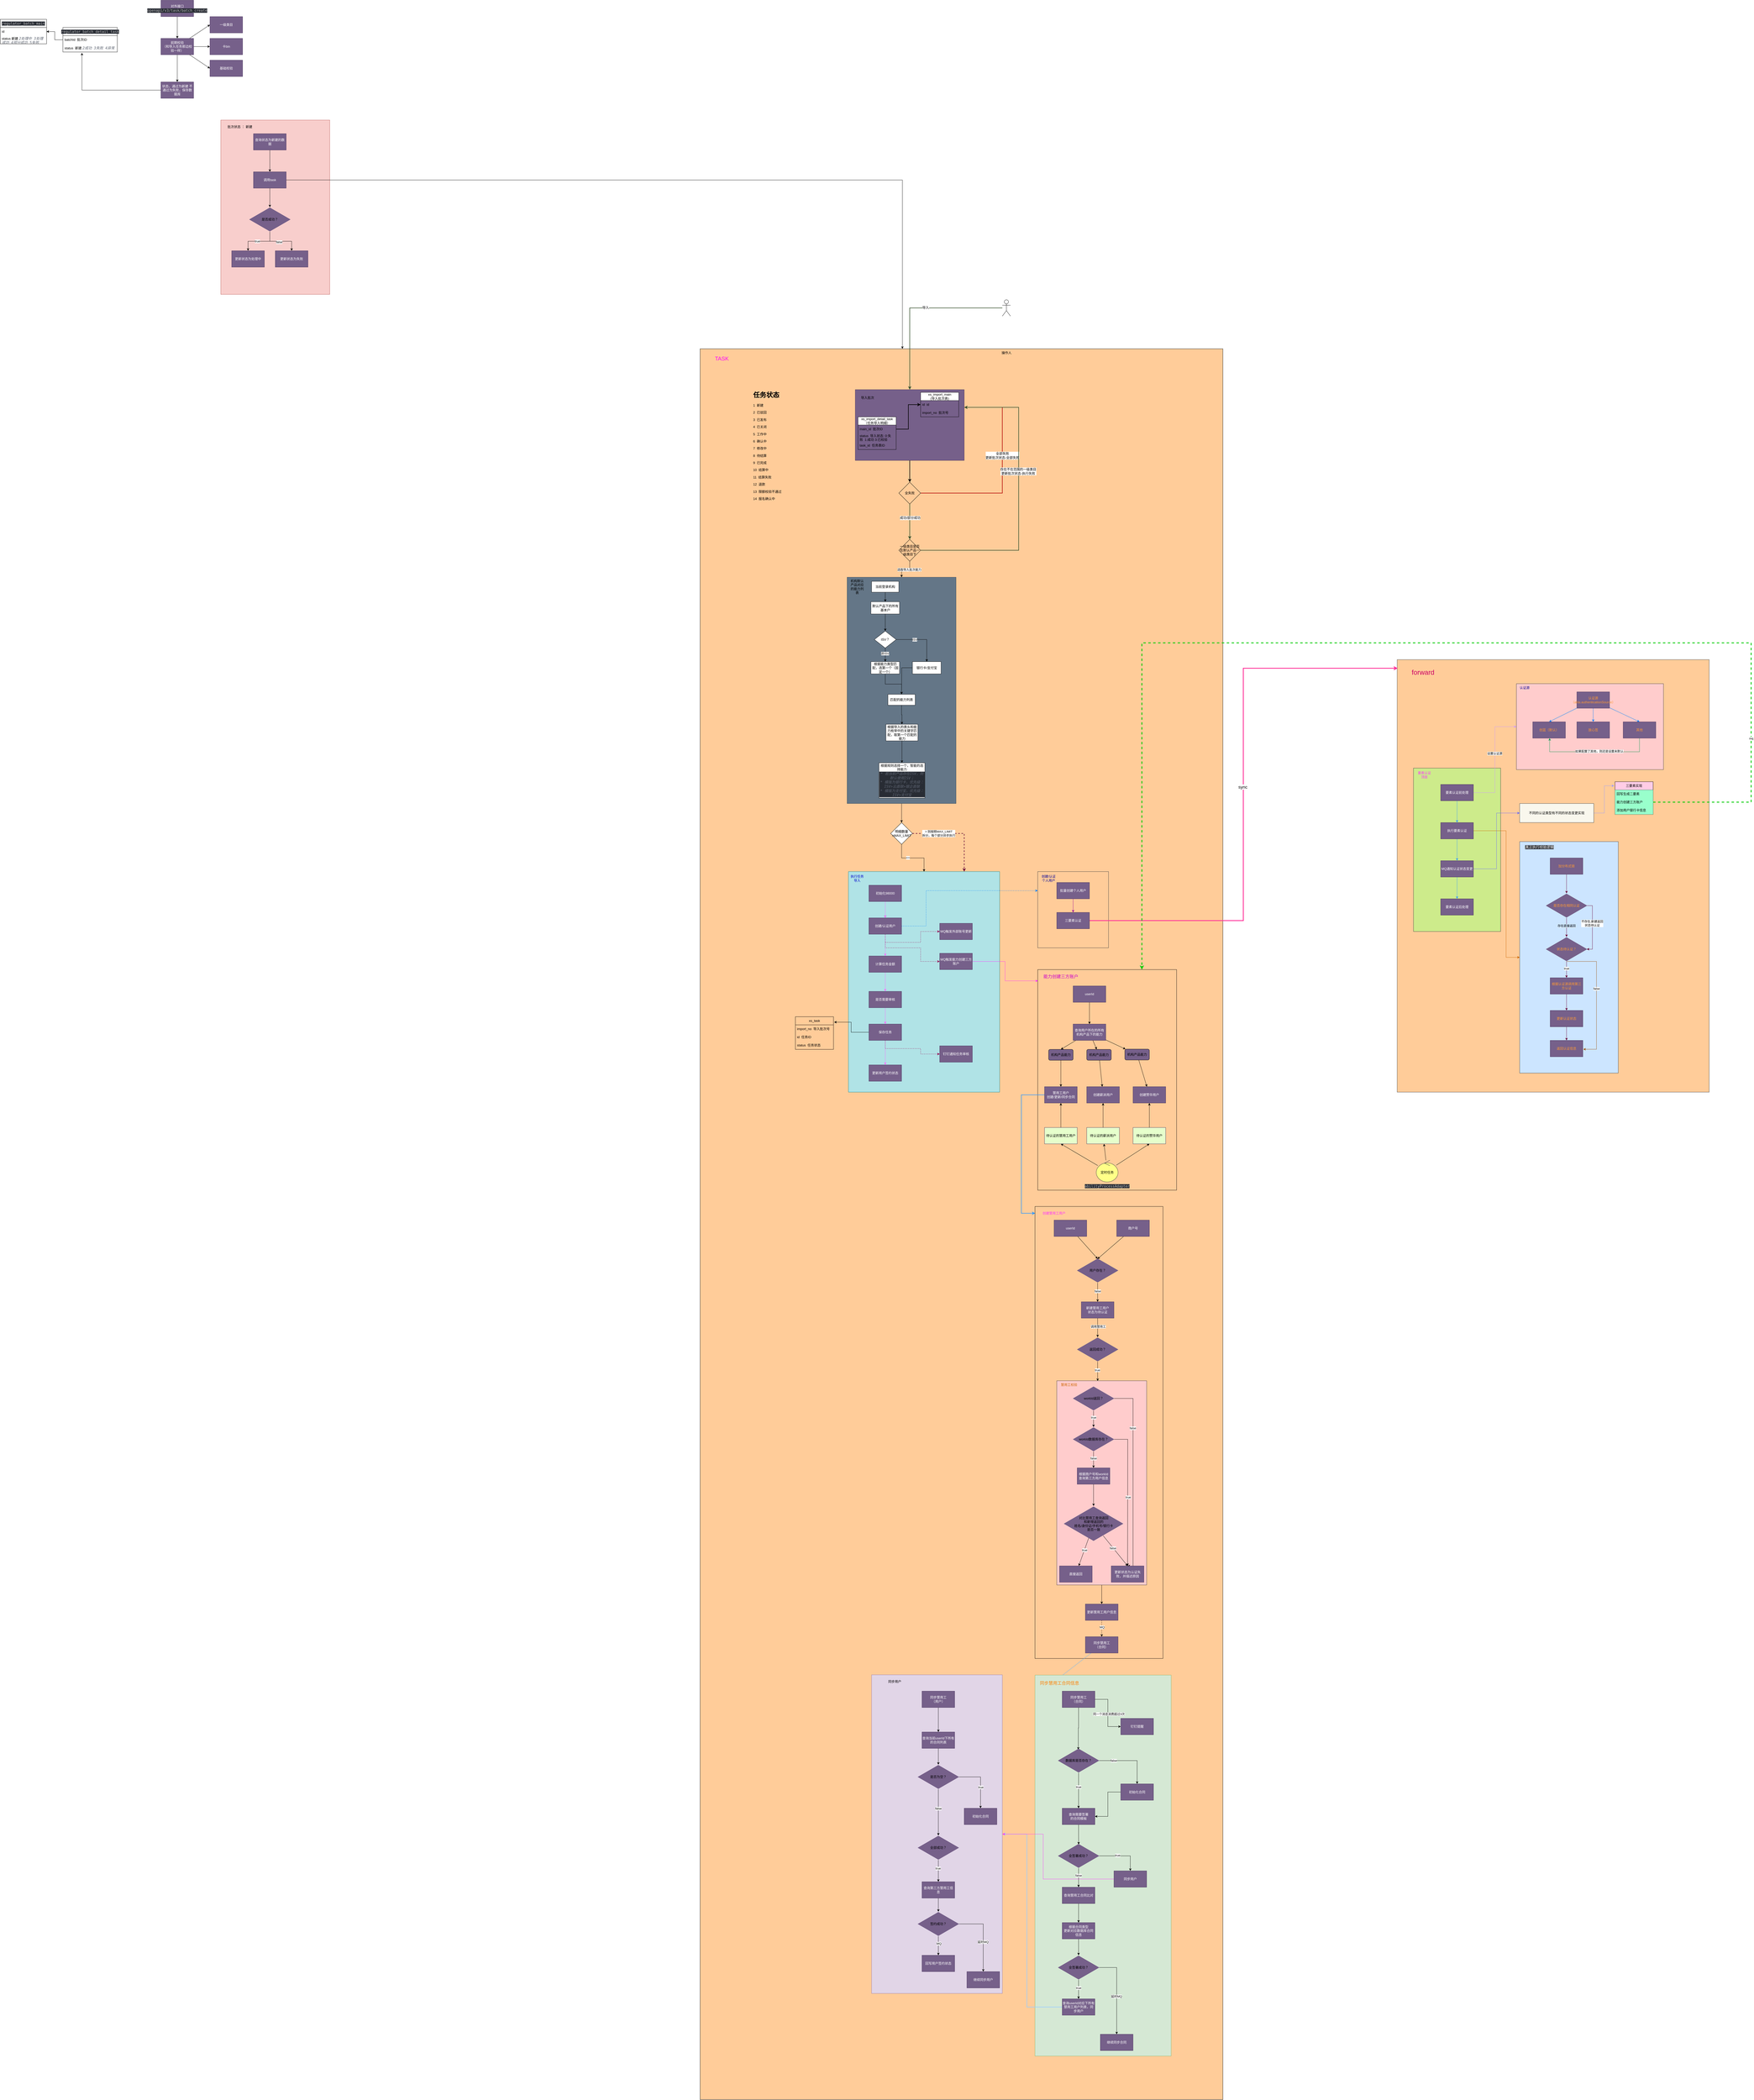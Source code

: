 <mxfile version="21.2.9" type="github">
  <diagram name="Page-1" id="L4oFwQnHnxXDa5KQEsco">
    <mxGraphModel dx="4818" dy="1762" grid="1" gridSize="10" guides="1" tooltips="1" connect="1" arrows="1" fold="1" page="1" pageScale="1" pageWidth="827" pageHeight="1169" math="0" shadow="0">
      <root>
        <mxCell id="0" />
        <mxCell id="1" parent="0" />
        <mxCell id="OkxIpS9Teq_tRvHln7JW-1" value="" style="rounded=0;whiteSpace=wrap;html=1;fillColor=#f8cecc;strokeColor=#b85450;" vertex="1" parent="1">
          <mxGeometry x="-2690" y="-510" width="400" height="640" as="geometry" />
        </mxCell>
        <mxCell id="cqIZYE_Vjl1FvR0kZLFm-73" value="" style="rounded=0;whiteSpace=wrap;html=1;fillColor=#FFCC99;" parent="1" vertex="1">
          <mxGeometry x="-930" y="330" width="1920" height="6430" as="geometry" />
        </mxCell>
        <mxCell id="t4WfQ81POq1n-Xx_Ah7z-89" value="" style="rounded=0;whiteSpace=wrap;html=1;fillColor=#ffcc99;strokeColor=#36393d;" parent="1" vertex="1">
          <mxGeometry x="1630" y="1471.5" width="1146" height="1588.5" as="geometry" />
        </mxCell>
        <mxCell id="G5U4XLj0ak2euyrZSOL5-21" value="" style="edgeStyle=orthogonalEdgeStyle;rounded=0;orthogonalLoop=1;jettySize=auto;html=1;fontFamily=Helvetica;fontSize=12;fontColor=default;strokeWidth=2;" parent="1" source="G5U4XLj0ak2euyrZSOL5-16" target="G5U4XLj0ak2euyrZSOL5-20" edge="1">
          <mxGeometry relative="1" as="geometry" />
        </mxCell>
        <mxCell id="G5U4XLj0ak2euyrZSOL5-16" value="" style="rounded=0;whiteSpace=wrap;html=1;fontFamily=Helvetica;fontSize=12;fontColor=#ffffff;fillColor=#76608a;strokeColor=#432D57;" parent="1" vertex="1">
          <mxGeometry x="-360" y="480" width="400" height="260" as="geometry" />
        </mxCell>
        <mxCell id="G5U4XLj0ak2euyrZSOL5-18" style="edgeStyle=orthogonalEdgeStyle;rounded=0;orthogonalLoop=1;jettySize=auto;html=1;entryX=0.5;entryY=0;entryDx=0;entryDy=0;fontFamily=Helvetica;fontSize=12;fontColor=default;fillColor=#6d8764;strokeColor=#3A5431;strokeWidth=2;" parent="1" source="QwuMo5GcAeYBLA61mWHY-2" target="G5U4XLj0ak2euyrZSOL5-16" edge="1">
          <mxGeometry relative="1" as="geometry" />
        </mxCell>
        <mxCell id="G5U4XLj0ak2euyrZSOL5-19" value="导入" style="edgeLabel;html=1;align=center;verticalAlign=middle;resizable=0;points=[];fontSize=12;fontFamily=Helvetica;fontColor=default;" parent="G5U4XLj0ak2euyrZSOL5-18" vertex="1" connectable="0">
          <mxGeometry x="-0.118" y="-1" relative="1" as="geometry">
            <mxPoint as="offset" />
          </mxGeometry>
        </mxCell>
        <mxCell id="QwuMo5GcAeYBLA61mWHY-2" value="" style="shape=umlActor;verticalLabelPosition=bottom;verticalAlign=top;html=1;outlineConnect=0;" parent="1" vertex="1">
          <mxGeometry x="180" y="150" width="30" height="60" as="geometry" />
        </mxCell>
        <mxCell id="QwuMo5GcAeYBLA61mWHY-5" value="操作人" style="text;html=1;align=center;verticalAlign=middle;resizable=0;points=[];autosize=1;strokeColor=none;fillColor=none;" parent="1" vertex="1">
          <mxGeometry x="165" y="330" width="60" height="30" as="geometry" />
        </mxCell>
        <mxCell id="oclAlv4NR0kIBgLVY2b7-2" value="xs_import_main&lt;br&gt;(导入批次表)" style="swimlane;fontStyle=0;childLayout=stackLayout;horizontal=1;startSize=30;horizontalStack=0;resizeParent=1;resizeParentMax=0;resizeLast=0;collapsible=1;marginBottom=0;whiteSpace=wrap;html=1;" parent="1" vertex="1">
          <mxGeometry x="-120" y="490" width="140" height="90" as="geometry" />
        </mxCell>
        <mxCell id="G5U4XLj0ak2euyrZSOL5-3" value="id&amp;nbsp; id" style="text;strokeColor=none;fillColor=none;align=left;verticalAlign=middle;spacingLeft=4;spacingRight=4;overflow=hidden;points=[[0,0.5],[1,0.5]];portConstraint=eastwest;rotatable=0;whiteSpace=wrap;html=1;" parent="oclAlv4NR0kIBgLVY2b7-2" vertex="1">
          <mxGeometry y="30" width="140" height="30" as="geometry" />
        </mxCell>
        <mxCell id="oclAlv4NR0kIBgLVY2b7-3" value="import_no&amp;nbsp;&amp;nbsp;批次号" style="text;strokeColor=none;fillColor=none;align=left;verticalAlign=middle;spacingLeft=4;spacingRight=4;overflow=hidden;points=[[0,0.5],[1,0.5]];portConstraint=eastwest;rotatable=0;whiteSpace=wrap;html=1;" parent="oclAlv4NR0kIBgLVY2b7-2" vertex="1">
          <mxGeometry y="60" width="140" height="30" as="geometry" />
        </mxCell>
        <mxCell id="oclAlv4NR0kIBgLVY2b7-6" value="xs_import_detail_task（任务导入明细）" style="swimlane;fontStyle=0;childLayout=stackLayout;horizontal=1;startSize=30;horizontalStack=0;resizeParent=1;resizeParentMax=0;resizeLast=0;collapsible=1;marginBottom=0;whiteSpace=wrap;html=1;" parent="1" vertex="1">
          <mxGeometry x="-350" y="580" width="140" height="120" as="geometry" />
        </mxCell>
        <mxCell id="G5U4XLj0ak2euyrZSOL5-5" value="main_id&amp;nbsp; 批次ID" style="text;strokeColor=none;fillColor=none;align=left;verticalAlign=middle;spacingLeft=4;spacingRight=4;overflow=hidden;points=[[0,0.5],[1,0.5]];portConstraint=eastwest;rotatable=0;whiteSpace=wrap;html=1;" parent="oclAlv4NR0kIBgLVY2b7-6" vertex="1">
          <mxGeometry y="30" width="140" height="30" as="geometry" />
        </mxCell>
        <mxCell id="G5U4XLj0ak2euyrZSOL5-7" value="status&amp;nbsp;&amp;nbsp;导入状态: 0:失败&amp;nbsp; 1:成功 3:已校验" style="text;strokeColor=none;fillColor=none;align=left;verticalAlign=middle;spacingLeft=4;spacingRight=4;overflow=hidden;points=[[0,0.5],[1,0.5]];portConstraint=eastwest;rotatable=0;whiteSpace=wrap;html=1;" parent="oclAlv4NR0kIBgLVY2b7-6" vertex="1">
          <mxGeometry y="60" width="140" height="30" as="geometry" />
        </mxCell>
        <mxCell id="oclAlv4NR0kIBgLVY2b7-7" value="task_id&amp;nbsp; 任务表ID" style="text;strokeColor=none;fillColor=none;align=left;verticalAlign=middle;spacingLeft=4;spacingRight=4;overflow=hidden;points=[[0,0.5],[1,0.5]];portConstraint=eastwest;rotatable=0;whiteSpace=wrap;html=1;" parent="oclAlv4NR0kIBgLVY2b7-6" vertex="1">
          <mxGeometry y="90" width="140" height="30" as="geometry" />
        </mxCell>
        <mxCell id="G5U4XLj0ak2euyrZSOL5-6" style="edgeStyle=orthogonalEdgeStyle;rounded=0;orthogonalLoop=1;jettySize=auto;html=1;entryX=0;entryY=0.5;entryDx=0;entryDy=0;fontFamily=Helvetica;fontSize=12;fontColor=default;strokeWidth=2;" parent="1" source="G5U4XLj0ak2euyrZSOL5-5" target="G5U4XLj0ak2euyrZSOL5-3" edge="1">
          <mxGeometry relative="1" as="geometry" />
        </mxCell>
        <mxCell id="G5U4XLj0ak2euyrZSOL5-8" value="xs_task" style="swimlane;fontStyle=0;childLayout=stackLayout;horizontal=1;startSize=30;horizontalStack=0;resizeParent=1;resizeParentMax=0;resizeLast=0;collapsible=1;marginBottom=0;whiteSpace=wrap;html=1;fontFamily=Helvetica;fontSize=12;fontColor=default;fillColor=none;gradientColor=none;" parent="1" vertex="1">
          <mxGeometry x="-580" y="2783" width="140" height="120" as="geometry" />
        </mxCell>
        <mxCell id="G5U4XLj0ak2euyrZSOL5-9" value="import_no&amp;nbsp; 导入批次号" style="text;strokeColor=none;fillColor=none;align=left;verticalAlign=middle;spacingLeft=4;spacingRight=4;overflow=hidden;points=[[0,0.5],[1,0.5]];portConstraint=eastwest;rotatable=0;whiteSpace=wrap;html=1;fontSize=12;fontFamily=Helvetica;fontColor=default;" parent="G5U4XLj0ak2euyrZSOL5-8" vertex="1">
          <mxGeometry y="30" width="140" height="30" as="geometry" />
        </mxCell>
        <mxCell id="G5U4XLj0ak2euyrZSOL5-10" value="id&amp;nbsp; 任务ID" style="text;strokeColor=none;fillColor=none;align=left;verticalAlign=middle;spacingLeft=4;spacingRight=4;overflow=hidden;points=[[0,0.5],[1,0.5]];portConstraint=eastwest;rotatable=0;whiteSpace=wrap;html=1;fontSize=12;fontFamily=Helvetica;fontColor=default;" parent="G5U4XLj0ak2euyrZSOL5-8" vertex="1">
          <mxGeometry y="60" width="140" height="30" as="geometry" />
        </mxCell>
        <mxCell id="G5U4XLj0ak2euyrZSOL5-11" value="status&amp;nbsp; 任务状态" style="text;strokeColor=none;fillColor=none;align=left;verticalAlign=middle;spacingLeft=4;spacingRight=4;overflow=hidden;points=[[0,0.5],[1,0.5]];portConstraint=eastwest;rotatable=0;whiteSpace=wrap;html=1;fontSize=12;fontFamily=Helvetica;fontColor=default;" parent="G5U4XLj0ak2euyrZSOL5-8" vertex="1">
          <mxGeometry y="90" width="140" height="30" as="geometry" />
        </mxCell>
        <mxCell id="G5U4XLj0ak2euyrZSOL5-15" value="&lt;h1&gt;任务状态&lt;/h1&gt;&lt;p&gt;1&amp;nbsp; 新建&lt;/p&gt;&lt;p&gt;2&amp;nbsp;&amp;nbsp;已驳回&lt;/p&gt;&lt;p&gt;3&amp;nbsp;&amp;nbsp;已发布&lt;/p&gt;&lt;p&gt;4&amp;nbsp;&amp;nbsp;已关闭&lt;/p&gt;&lt;p&gt;5&amp;nbsp;&amp;nbsp;工作中&lt;/p&gt;&lt;p&gt;6&amp;nbsp;&amp;nbsp;确认中&lt;/p&gt;&lt;p&gt;7&amp;nbsp;&amp;nbsp;修改中&lt;/p&gt;&lt;p&gt;8&amp;nbsp;&amp;nbsp;待结算&lt;/p&gt;&lt;p&gt;9&amp;nbsp;&amp;nbsp;已完成&lt;/p&gt;&lt;p&gt;10&amp;nbsp; 结算中&lt;/p&gt;&lt;p&gt;11&amp;nbsp;&amp;nbsp;结算失败&lt;/p&gt;&lt;p&gt;12&amp;nbsp;&amp;nbsp;退款&lt;/p&gt;&lt;p&gt;13&amp;nbsp;&amp;nbsp;限额校验不通过&lt;/p&gt;&lt;p&gt;14&amp;nbsp;&amp;nbsp;报名确认中&lt;/p&gt;&lt;p&gt;&lt;br&gt;&lt;/p&gt;&lt;p&gt;&lt;br&gt;&lt;/p&gt;&lt;p&gt;&lt;br&gt;&lt;/p&gt;&lt;p&gt;&lt;br&gt;&lt;/p&gt;&lt;p&gt;&lt;br&gt;&lt;/p&gt;" style="text;html=1;strokeColor=none;fillColor=none;spacing=5;spacingTop=-20;whiteSpace=wrap;overflow=hidden;rounded=0;fontSize=12;fontFamily=Helvetica;fontColor=default;" parent="1" vertex="1">
          <mxGeometry x="-740" y="480" width="130" height="420" as="geometry" />
        </mxCell>
        <mxCell id="G5U4XLj0ak2euyrZSOL5-17" value="导入批次" style="text;html=1;strokeColor=none;fillColor=none;align=center;verticalAlign=middle;whiteSpace=wrap;rounded=0;fontSize=12;fontFamily=Helvetica;fontColor=default;" parent="1" vertex="1">
          <mxGeometry x="-350" y="490" width="70" height="40" as="geometry" />
        </mxCell>
        <mxCell id="G5U4XLj0ak2euyrZSOL5-22" style="edgeStyle=orthogonalEdgeStyle;rounded=0;orthogonalLoop=1;jettySize=auto;html=1;entryX=1;entryY=0.25;entryDx=0;entryDy=0;fontFamily=Helvetica;fontSize=12;fontColor=default;fillColor=#e51400;strokeColor=#B20000;strokeWidth=2;" parent="1" source="G5U4XLj0ak2euyrZSOL5-20" target="G5U4XLj0ak2euyrZSOL5-16" edge="1">
          <mxGeometry relative="1" as="geometry">
            <Array as="points">
              <mxPoint x="180" y="860" />
              <mxPoint x="180" y="545" />
            </Array>
          </mxGeometry>
        </mxCell>
        <mxCell id="G5U4XLj0ak2euyrZSOL5-23" value="全部失败&lt;br&gt;更新批次状态-全部失败" style="edgeLabel;html=1;align=center;verticalAlign=middle;resizable=0;points=[];fontSize=12;fontFamily=Helvetica;fontColor=default;" parent="G5U4XLj0ak2euyrZSOL5-22" vertex="1" connectable="0">
          <mxGeometry x="0.161" relative="1" as="geometry">
            <mxPoint as="offset" />
          </mxGeometry>
        </mxCell>
        <mxCell id="G5U4XLj0ak2euyrZSOL5-25" style="edgeStyle=orthogonalEdgeStyle;rounded=0;orthogonalLoop=1;jettySize=auto;html=1;fontFamily=Helvetica;fontSize=12;fontColor=default;fillColor=#6d8764;strokeColor=#3A5431;entryX=0.5;entryY=0;entryDx=0;entryDy=0;strokeWidth=2;" parent="1" source="G5U4XLj0ak2euyrZSOL5-20" target="G5U4XLj0ak2euyrZSOL5-30" edge="1">
          <mxGeometry relative="1" as="geometry">
            <mxPoint x="-160" y="1040.0" as="targetPoint" />
          </mxGeometry>
        </mxCell>
        <mxCell id="G5U4XLj0ak2euyrZSOL5-26" value="成功/部分成功" style="edgeLabel;html=1;align=center;verticalAlign=middle;resizable=0;points=[];fontSize=12;fontFamily=Helvetica;fontColor=default;" parent="G5U4XLj0ak2euyrZSOL5-25" vertex="1" connectable="0">
          <mxGeometry x="-0.221" y="1" relative="1" as="geometry">
            <mxPoint as="offset" />
          </mxGeometry>
        </mxCell>
        <mxCell id="G5U4XLj0ak2euyrZSOL5-20" value="全失败" style="rhombus;whiteSpace=wrap;html=1;fontFamily=Helvetica;fontSize=12;fontColor=default;fillColor=none;gradientColor=none;" parent="1" vertex="1">
          <mxGeometry x="-200" y="820" width="80" height="80" as="geometry" />
        </mxCell>
        <mxCell id="G5U4XLj0ak2euyrZSOL5-27" style="edgeStyle=orthogonalEdgeStyle;rounded=0;orthogonalLoop=1;jettySize=auto;html=1;entryX=1;entryY=0.25;entryDx=0;entryDy=0;fontFamily=Helvetica;fontSize=12;fontColor=default;fillColor=#6d8764;strokeColor=#3A5431;exitX=1;exitY=0.5;exitDx=0;exitDy=0;strokeWidth=2;" parent="1" source="G5U4XLj0ak2euyrZSOL5-30" target="G5U4XLj0ak2euyrZSOL5-16" edge="1">
          <mxGeometry relative="1" as="geometry">
            <mxPoint x="-100" y="1069.941" as="sourcePoint" />
            <Array as="points">
              <mxPoint x="240" y="1070" />
              <mxPoint x="240" y="545" />
            </Array>
          </mxGeometry>
        </mxCell>
        <mxCell id="G5U4XLj0ak2euyrZSOL5-31" value="存在不在范围的一级类目&lt;br&gt;更新批次状态-执行失败" style="edgeLabel;html=1;align=center;verticalAlign=middle;resizable=0;points=[];fontSize=12;fontFamily=Helvetica;fontColor=default;" parent="G5U4XLj0ak2euyrZSOL5-27" vertex="1" connectable="0">
          <mxGeometry x="0.198" y="2" relative="1" as="geometry">
            <mxPoint as="offset" />
          </mxGeometry>
        </mxCell>
        <mxCell id="cXurQVISsMWbSHJNQezo-23" style="edgeStyle=orthogonalEdgeStyle;rounded=0;orthogonalLoop=1;jettySize=auto;html=1;entryX=0.5;entryY=0;entryDx=0;entryDy=0;" parent="1" source="G5U4XLj0ak2euyrZSOL5-30" target="cXurQVISsMWbSHJNQezo-1" edge="1">
          <mxGeometry relative="1" as="geometry" />
        </mxCell>
        <mxCell id="cXurQVISsMWbSHJNQezo-24" value="选取导入批次能力" style="edgeLabel;html=1;align=center;verticalAlign=middle;resizable=0;points=[];" parent="cXurQVISsMWbSHJNQezo-23" vertex="1" connectable="0">
          <mxGeometry x="-0.285" y="1" relative="1" as="geometry">
            <mxPoint as="offset" />
          </mxGeometry>
        </mxCell>
        <mxCell id="G5U4XLj0ak2euyrZSOL5-30" value="一级类目是否在默认产品一级类目下" style="rhombus;whiteSpace=wrap;html=1;fontFamily=Helvetica;fontSize=12;fontColor=default;fillColor=none;gradientColor=none;" parent="1" vertex="1">
          <mxGeometry x="-200" y="1030" width="80" height="80" as="geometry" />
        </mxCell>
        <mxCell id="t4WfQ81POq1n-Xx_Ah7z-2" value="" style="edgeStyle=orthogonalEdgeStyle;rounded=0;orthogonalLoop=1;jettySize=auto;html=1;" parent="1" source="cXurQVISsMWbSHJNQezo-1" target="t4WfQ81POq1n-Xx_Ah7z-1" edge="1">
          <mxGeometry relative="1" as="geometry" />
        </mxCell>
        <mxCell id="cXurQVISsMWbSHJNQezo-1" value="" style="rounded=0;whiteSpace=wrap;html=1;fillColor=#647687;fontColor=#ffffff;strokeColor=#314354;" parent="1" vertex="1">
          <mxGeometry x="-390" y="1169" width="400" height="831" as="geometry" />
        </mxCell>
        <mxCell id="cXurQVISsMWbSHJNQezo-2" value="机构默认产品对应的能力列表" style="text;html=1;strokeColor=none;fillColor=none;align=center;verticalAlign=middle;whiteSpace=wrap;rounded=0;" parent="1" vertex="1">
          <mxGeometry x="-383" y="1189" width="60" height="30" as="geometry" />
        </mxCell>
        <mxCell id="cXurQVISsMWbSHJNQezo-5" value="" style="edgeStyle=orthogonalEdgeStyle;rounded=0;orthogonalLoop=1;jettySize=auto;html=1;" parent="1" source="cXurQVISsMWbSHJNQezo-3" target="cXurQVISsMWbSHJNQezo-4" edge="1">
          <mxGeometry relative="1" as="geometry" />
        </mxCell>
        <mxCell id="cXurQVISsMWbSHJNQezo-3" value="当前登录机构" style="rounded=0;whiteSpace=wrap;html=1;" parent="1" vertex="1">
          <mxGeometry x="-300" y="1184" width="100" height="40" as="geometry" />
        </mxCell>
        <mxCell id="cXurQVISsMWbSHJNQezo-7" value="" style="edgeStyle=orthogonalEdgeStyle;rounded=0;orthogonalLoop=1;jettySize=auto;html=1;" parent="1" source="cXurQVISsMWbSHJNQezo-4" target="cXurQVISsMWbSHJNQezo-6" edge="1">
          <mxGeometry relative="1" as="geometry" />
        </mxCell>
        <mxCell id="cXurQVISsMWbSHJNQezo-4" value="默认产品下的所有基本户" style="whiteSpace=wrap;html=1;rounded=0;" parent="1" vertex="1">
          <mxGeometry x="-302.5" y="1259" width="105" height="45" as="geometry" />
        </mxCell>
        <mxCell id="cXurQVISsMWbSHJNQezo-10" style="edgeStyle=orthogonalEdgeStyle;rounded=0;orthogonalLoop=1;jettySize=auto;html=1;entryX=0.5;entryY=0;entryDx=0;entryDy=0;" parent="1" source="cXurQVISsMWbSHJNQezo-6" target="cXurQVISsMWbSHJNQezo-9" edge="1">
          <mxGeometry relative="1" as="geometry">
            <Array as="points">
              <mxPoint x="-250" y="1449" />
              <mxPoint x="-250" y="1449" />
            </Array>
          </mxGeometry>
        </mxCell>
        <mxCell id="cXurQVISsMWbSHJNQezo-11" value="非ISV" style="edgeLabel;html=1;align=center;verticalAlign=middle;resizable=0;points=[];" parent="cXurQVISsMWbSHJNQezo-10" vertex="1" connectable="0">
          <mxGeometry x="-0.229" y="-1" relative="1" as="geometry">
            <mxPoint as="offset" />
          </mxGeometry>
        </mxCell>
        <mxCell id="cXurQVISsMWbSHJNQezo-13" style="edgeStyle=orthogonalEdgeStyle;rounded=0;orthogonalLoop=1;jettySize=auto;html=1;entryX=0.5;entryY=0;entryDx=0;entryDy=0;" parent="1" source="cXurQVISsMWbSHJNQezo-6" target="cXurQVISsMWbSHJNQezo-12" edge="1">
          <mxGeometry relative="1" as="geometry" />
        </mxCell>
        <mxCell id="cXurQVISsMWbSHJNQezo-14" value="ISV" style="edgeLabel;html=1;align=center;verticalAlign=middle;resizable=0;points=[];" parent="cXurQVISsMWbSHJNQezo-13" vertex="1" connectable="0">
          <mxGeometry x="-0.298" relative="1" as="geometry">
            <mxPoint as="offset" />
          </mxGeometry>
        </mxCell>
        <mxCell id="cXurQVISsMWbSHJNQezo-6" value="ISV？" style="rhombus;whiteSpace=wrap;html=1;rounded=0;" parent="1" vertex="1">
          <mxGeometry x="-290" y="1366.5" width="80" height="62.5" as="geometry" />
        </mxCell>
        <mxCell id="cXurQVISsMWbSHJNQezo-16" style="edgeStyle=orthogonalEdgeStyle;rounded=0;orthogonalLoop=1;jettySize=auto;html=1;" parent="1" source="cXurQVISsMWbSHJNQezo-9" target="cXurQVISsMWbSHJNQezo-15" edge="1">
          <mxGeometry relative="1" as="geometry" />
        </mxCell>
        <mxCell id="cXurQVISsMWbSHJNQezo-9" value="根据能力类型匹配，选第一个（固定一个）" style="whiteSpace=wrap;html=1;rounded=0;" parent="1" vertex="1">
          <mxGeometry x="-302.5" y="1479" width="105" height="45" as="geometry" />
        </mxCell>
        <mxCell id="cXurQVISsMWbSHJNQezo-20" style="edgeStyle=orthogonalEdgeStyle;rounded=0;orthogonalLoop=1;jettySize=auto;html=1;" parent="1" source="cXurQVISsMWbSHJNQezo-12" edge="1">
          <mxGeometry relative="1" as="geometry">
            <mxPoint x="-190" y="1599" as="targetPoint" />
          </mxGeometry>
        </mxCell>
        <mxCell id="cXurQVISsMWbSHJNQezo-12" value="银行卡/支付宝" style="whiteSpace=wrap;html=1;rounded=0;" parent="1" vertex="1">
          <mxGeometry x="-150" y="1479" width="105" height="45" as="geometry" />
        </mxCell>
        <mxCell id="cXurQVISsMWbSHJNQezo-22" value="" style="edgeStyle=orthogonalEdgeStyle;rounded=0;orthogonalLoop=1;jettySize=auto;html=1;" parent="1" source="cXurQVISsMWbSHJNQezo-15" target="cXurQVISsMWbSHJNQezo-21" edge="1">
          <mxGeometry relative="1" as="geometry" />
        </mxCell>
        <mxCell id="cXurQVISsMWbSHJNQezo-15" value="匹配的能力列表" style="rounded=0;whiteSpace=wrap;html=1;" parent="1" vertex="1">
          <mxGeometry x="-240" y="1599" width="100" height="40" as="geometry" />
        </mxCell>
        <mxCell id="cXurQVISsMWbSHJNQezo-27" style="edgeStyle=orthogonalEdgeStyle;rounded=0;orthogonalLoop=1;jettySize=auto;html=1;entryX=0.5;entryY=0;entryDx=0;entryDy=0;" parent="1" source="cXurQVISsMWbSHJNQezo-21" target="cXurQVISsMWbSHJNQezo-25" edge="1">
          <mxGeometry relative="1" as="geometry" />
        </mxCell>
        <mxCell id="cXurQVISsMWbSHJNQezo-21" value="根据导入的表头和能力枚举中的关键字匹配，取第一个匹配的能力" style="whiteSpace=wrap;html=1;rounded=0;" parent="1" vertex="1">
          <mxGeometry x="-247.5" y="1709" width="117.5" height="61" as="geometry" />
        </mxCell>
        <mxCell id="cXurQVISsMWbSHJNQezo-25" value="根据规则选择一个，智能的选择能力&lt;div style=&quot;background-color: rgb(40, 44, 52); color: rgb(187, 187, 187); font-family: SimSun, monospace; font-size: 9.8pt;&quot;&gt;&lt;span style=&quot;color:#5c6370;font-style:italic;font-family:&#39;JetBrains Mono&#39;,monospace;&quot;&gt;* &lt;/span&gt;&lt;span style=&quot;color:#5c6370;font-style:italic;&quot;&gt;若当前产品存在&lt;/span&gt;&lt;span style=&quot;color:#5c6370;font-style:italic;font-family:&#39;JetBrains Mono&#39;,monospace;&quot;&gt;ISV&lt;/span&gt;&lt;span style=&quot;color:#5c6370;font-style:italic;&quot;&gt;，则默认使用&lt;/span&gt;&lt;span style=&quot;color:#5c6370;font-style:italic;font-family:&#39;JetBrains Mono&#39;,monospace;&quot;&gt;ISV&lt;/span&gt;&lt;span style=&quot;color:#5c6370;font-style:italic;&quot;&gt;；&lt;br&gt;&lt;/span&gt;&lt;span style=&quot;color:#5c6370;font-style:italic;font-family:&#39;JetBrains Mono&#39;,monospace;&quot;&gt;* &lt;/span&gt;&lt;span style=&quot;color:#5c6370;font-style:italic;&quot;&gt;模版为银行卡，优先级：&lt;/span&gt;&lt;span style=&quot;color:#5c6370;font-style:italic;font-family:&#39;JetBrains Mono&#39;,monospace;&quot;&gt;ISV&amp;gt;&lt;/span&gt;&lt;span style=&quot;color:#5c6370;font-style:italic;&quot;&gt;云直联&lt;/span&gt;&lt;span style=&quot;color:#5c6370;font-style:italic;font-family:&#39;JetBrains Mono&#39;,monospace;&quot;&gt;&amp;gt;&lt;/span&gt;&lt;span style=&quot;color:#5c6370;font-style:italic;&quot;&gt;银企直联&lt;br&gt;&lt;/span&gt;&lt;span style=&quot;color:#5c6370;font-style:italic;font-family:&#39;JetBrains Mono&#39;,monospace;&quot;&gt;* &lt;/span&gt;&lt;span style=&quot;color:#5c6370;font-style:italic;&quot;&gt;模版为支付宝，优先级：&lt;/span&gt;&lt;span style=&quot;color:#5c6370;font-style:italic;font-family:&#39;JetBrains Mono&#39;,monospace;&quot;&gt;ISV&amp;gt;&lt;/span&gt;&lt;span style=&quot;color:#5c6370;font-style:italic;&quot;&gt;支付宝&lt;/span&gt;&lt;/div&gt;" style="whiteSpace=wrap;html=1;rounded=0;" parent="1" vertex="1">
          <mxGeometry x="-273.12" y="1850.5" width="168.75" height="129.5" as="geometry" />
        </mxCell>
        <mxCell id="cXurQVISsMWbSHJNQezo-30" value="" style="rounded=0;whiteSpace=wrap;html=1;fillColor=#b0e3e6;strokeColor=#0e8088;" parent="1" vertex="1">
          <mxGeometry x="-385" y="2250" width="555" height="810" as="geometry" />
        </mxCell>
        <mxCell id="cXurQVISsMWbSHJNQezo-31" value="执行任务导入" style="text;html=1;strokeColor=none;fillColor=none;align=center;verticalAlign=middle;whiteSpace=wrap;rounded=0;fontColor=#0000CC;" parent="1" vertex="1">
          <mxGeometry x="-383" y="2260" width="60" height="30" as="geometry" />
        </mxCell>
        <mxCell id="t4WfQ81POq1n-Xx_Ah7z-3" style="edgeStyle=orthogonalEdgeStyle;rounded=0;orthogonalLoop=1;jettySize=auto;html=1;entryX=0.5;entryY=0;entryDx=0;entryDy=0;" parent="1" source="t4WfQ81POq1n-Xx_Ah7z-1" target="cXurQVISsMWbSHJNQezo-30" edge="1">
          <mxGeometry relative="1" as="geometry" />
        </mxCell>
        <mxCell id="t4WfQ81POq1n-Xx_Ah7z-4" value="&amp;lt;=" style="edgeLabel;html=1;align=center;verticalAlign=middle;resizable=0;points=[];" parent="t4WfQ81POq1n-Xx_Ah7z-3" vertex="1" connectable="0">
          <mxGeometry x="-0.2" y="1" relative="1" as="geometry">
            <mxPoint as="offset" />
          </mxGeometry>
        </mxCell>
        <mxCell id="t4WfQ81POq1n-Xx_Ah7z-5" style="edgeStyle=orthogonalEdgeStyle;rounded=0;orthogonalLoop=1;jettySize=auto;html=1;dashed=1;strokeColor=#660033;strokeWidth=2;" parent="1" source="t4WfQ81POq1n-Xx_Ah7z-1" edge="1">
          <mxGeometry relative="1" as="geometry">
            <mxPoint x="40" y="2250" as="targetPoint" />
            <Array as="points">
              <mxPoint x="40" y="2110" />
            </Array>
          </mxGeometry>
        </mxCell>
        <mxCell id="t4WfQ81POq1n-Xx_Ah7z-6" value="&amp;gt; 则按照MAX_LIMIT&lt;br&gt;拆分，每个部分异步执行" style="edgeLabel;html=1;align=center;verticalAlign=middle;resizable=0;points=[];" parent="t4WfQ81POq1n-Xx_Ah7z-5" vertex="1" connectable="0">
          <mxGeometry x="-0.422" relative="1" as="geometry">
            <mxPoint as="offset" />
          </mxGeometry>
        </mxCell>
        <mxCell id="t4WfQ81POq1n-Xx_Ah7z-1" value="明细数量&lt;br&gt;&amp;gt;MAX_LIMIT" style="rhombus;whiteSpace=wrap;html=1;" parent="1" vertex="1">
          <mxGeometry x="-230" y="2070" width="80" height="80" as="geometry" />
        </mxCell>
        <mxCell id="t4WfQ81POq1n-Xx_Ah7z-9" value="" style="edgeStyle=orthogonalEdgeStyle;rounded=0;orthogonalLoop=1;jettySize=auto;html=1;" parent="1" source="t4WfQ81POq1n-Xx_Ah7z-7" target="t4WfQ81POq1n-Xx_Ah7z-8" edge="1">
          <mxGeometry relative="1" as="geometry" />
        </mxCell>
        <mxCell id="t4WfQ81POq1n-Xx_Ah7z-10" style="edgeStyle=orthogonalEdgeStyle;rounded=0;orthogonalLoop=1;jettySize=auto;html=1;entryX=0.5;entryY=0;entryDx=0;entryDy=0;strokeColor=#FF66FF;" parent="1" source="t4WfQ81POq1n-Xx_Ah7z-7" target="t4WfQ81POq1n-Xx_Ah7z-8" edge="1">
          <mxGeometry relative="1" as="geometry" />
        </mxCell>
        <mxCell id="t4WfQ81POq1n-Xx_Ah7z-7" value="初始化98000" style="rounded=0;whiteSpace=wrap;html=1;fillColor=#76608a;fontColor=#ffffff;strokeColor=#432D57;" parent="1" vertex="1">
          <mxGeometry x="-310" y="2300" width="120" height="60" as="geometry" />
        </mxCell>
        <mxCell id="t4WfQ81POq1n-Xx_Ah7z-18" value="" style="edgeStyle=orthogonalEdgeStyle;rounded=0;orthogonalLoop=1;jettySize=auto;html=1;strokeColor=#FF66FF;" parent="1" source="t4WfQ81POq1n-Xx_Ah7z-8" target="t4WfQ81POq1n-Xx_Ah7z-13" edge="1">
          <mxGeometry relative="1" as="geometry" />
        </mxCell>
        <mxCell id="t4WfQ81POq1n-Xx_Ah7z-22" style="edgeStyle=orthogonalEdgeStyle;rounded=0;orthogonalLoop=1;jettySize=auto;html=1;entryX=0;entryY=0.5;entryDx=0;entryDy=0;strokeColor=#99004D;dashed=1;" parent="1" source="t4WfQ81POq1n-Xx_Ah7z-8" target="t4WfQ81POq1n-Xx_Ah7z-11" edge="1">
          <mxGeometry relative="1" as="geometry">
            <Array as="points">
              <mxPoint x="-250" y="2510" />
              <mxPoint x="-120" y="2510" />
              <mxPoint x="-120" y="2470" />
            </Array>
          </mxGeometry>
        </mxCell>
        <mxCell id="t4WfQ81POq1n-Xx_Ah7z-24" style="edgeStyle=orthogonalEdgeStyle;rounded=0;orthogonalLoop=1;jettySize=auto;html=1;entryX=0;entryY=0.5;entryDx=0;entryDy=0;strokeColor=#99004D;dashed=1;" parent="1" source="t4WfQ81POq1n-Xx_Ah7z-8" target="t4WfQ81POq1n-Xx_Ah7z-12" edge="1">
          <mxGeometry relative="1" as="geometry">
            <Array as="points">
              <mxPoint x="-250" y="2530" />
              <mxPoint x="-120" y="2530" />
              <mxPoint x="-120" y="2580" />
            </Array>
          </mxGeometry>
        </mxCell>
        <mxCell id="t4WfQ81POq1n-Xx_Ah7z-32" style="edgeStyle=orthogonalEdgeStyle;rounded=0;orthogonalLoop=1;jettySize=auto;html=1;entryX=0;entryY=0.25;entryDx=0;entryDy=0;dashed=1;strokeColor=#007FFF;" parent="1" source="t4WfQ81POq1n-Xx_Ah7z-8" target="t4WfQ81POq1n-Xx_Ah7z-26" edge="1">
          <mxGeometry relative="1" as="geometry">
            <Array as="points">
              <mxPoint x="-100" y="2450" />
              <mxPoint x="-100" y="2320" />
            </Array>
          </mxGeometry>
        </mxCell>
        <mxCell id="t4WfQ81POq1n-Xx_Ah7z-8" value="创建/认证用户" style="rounded=0;whiteSpace=wrap;html=1;fillColor=#76608a;fontColor=#ffffff;strokeColor=#432D57;" parent="1" vertex="1">
          <mxGeometry x="-310" y="2420" width="120" height="60" as="geometry" />
        </mxCell>
        <mxCell id="t4WfQ81POq1n-Xx_Ah7z-11" value="MQ触发外部账号更新" style="rounded=0;whiteSpace=wrap;html=1;fillColor=#76608a;fontColor=#ffffff;strokeColor=#432D57;" parent="1" vertex="1">
          <mxGeometry x="-50" y="2440" width="120" height="60" as="geometry" />
        </mxCell>
        <mxCell id="t4WfQ81POq1n-Xx_Ah7z-110" style="edgeStyle=orthogonalEdgeStyle;rounded=0;orthogonalLoop=1;jettySize=auto;html=1;entryX=0.002;entryY=0.051;entryDx=0;entryDy=0;entryPerimeter=0;strokeColor=#FF33FF;" parent="1" source="t4WfQ81POq1n-Xx_Ah7z-12" target="t4WfQ81POq1n-Xx_Ah7z-93" edge="1">
          <mxGeometry relative="1" as="geometry" />
        </mxCell>
        <mxCell id="t4WfQ81POq1n-Xx_Ah7z-12" value="MQ触发能力创建三方账户" style="rounded=0;whiteSpace=wrap;html=1;fillColor=#76608a;fontColor=#ffffff;strokeColor=#432D57;" parent="1" vertex="1">
          <mxGeometry x="-50" y="2550" width="120" height="60" as="geometry" />
        </mxCell>
        <mxCell id="t4WfQ81POq1n-Xx_Ah7z-19" value="" style="edgeStyle=orthogonalEdgeStyle;rounded=0;orthogonalLoop=1;jettySize=auto;html=1;strokeColor=#FF66FF;" parent="1" source="t4WfQ81POq1n-Xx_Ah7z-13" target="t4WfQ81POq1n-Xx_Ah7z-14" edge="1">
          <mxGeometry relative="1" as="geometry" />
        </mxCell>
        <mxCell id="t4WfQ81POq1n-Xx_Ah7z-13" value="计算任务金额" style="rounded=0;whiteSpace=wrap;html=1;fillColor=#76608a;fontColor=#ffffff;strokeColor=#432D57;" parent="1" vertex="1">
          <mxGeometry x="-310" y="2560" width="120" height="60" as="geometry" />
        </mxCell>
        <mxCell id="t4WfQ81POq1n-Xx_Ah7z-20" value="" style="edgeStyle=orthogonalEdgeStyle;rounded=0;orthogonalLoop=1;jettySize=auto;html=1;strokeColor=#FF66FF;" parent="1" source="t4WfQ81POq1n-Xx_Ah7z-14" target="t4WfQ81POq1n-Xx_Ah7z-15" edge="1">
          <mxGeometry relative="1" as="geometry" />
        </mxCell>
        <mxCell id="t4WfQ81POq1n-Xx_Ah7z-14" value="是否需要审核" style="rounded=0;whiteSpace=wrap;html=1;fillColor=#76608a;fontColor=#ffffff;strokeColor=#432D57;" parent="1" vertex="1">
          <mxGeometry x="-310" y="2690" width="120" height="60" as="geometry" />
        </mxCell>
        <mxCell id="t4WfQ81POq1n-Xx_Ah7z-21" value="" style="edgeStyle=orthogonalEdgeStyle;rounded=0;orthogonalLoop=1;jettySize=auto;html=1;strokeColor=#FF66FF;" parent="1" source="t4WfQ81POq1n-Xx_Ah7z-15" target="t4WfQ81POq1n-Xx_Ah7z-17" edge="1">
          <mxGeometry relative="1" as="geometry" />
        </mxCell>
        <mxCell id="t4WfQ81POq1n-Xx_Ah7z-25" style="edgeStyle=orthogonalEdgeStyle;rounded=0;orthogonalLoop=1;jettySize=auto;html=1;entryX=0;entryY=0.5;entryDx=0;entryDy=0;strokeColor=#99004D;dashed=1;" parent="1" source="t4WfQ81POq1n-Xx_Ah7z-15" target="t4WfQ81POq1n-Xx_Ah7z-16" edge="1">
          <mxGeometry relative="1" as="geometry">
            <Array as="points">
              <mxPoint x="-250" y="2900" />
              <mxPoint x="-120" y="2900" />
              <mxPoint x="-120" y="2920" />
            </Array>
          </mxGeometry>
        </mxCell>
        <mxCell id="t4WfQ81POq1n-Xx_Ah7z-181" style="edgeStyle=orthogonalEdgeStyle;rounded=0;orthogonalLoop=1;jettySize=auto;html=1;entryX=1.017;entryY=0.167;entryDx=0;entryDy=0;entryPerimeter=0;" parent="1" source="t4WfQ81POq1n-Xx_Ah7z-15" target="G5U4XLj0ak2euyrZSOL5-8" edge="1">
          <mxGeometry relative="1" as="geometry" />
        </mxCell>
        <mxCell id="t4WfQ81POq1n-Xx_Ah7z-15" value="保存任务" style="rounded=0;whiteSpace=wrap;html=1;fillColor=#76608a;fontColor=#ffffff;strokeColor=#432D57;" parent="1" vertex="1">
          <mxGeometry x="-310" y="2810" width="120" height="60" as="geometry" />
        </mxCell>
        <mxCell id="t4WfQ81POq1n-Xx_Ah7z-16" value="钉钉通知任务审核" style="rounded=0;whiteSpace=wrap;html=1;fillColor=#76608a;fontColor=#ffffff;strokeColor=#432D57;" parent="1" vertex="1">
          <mxGeometry x="-50" y="2890" width="120" height="60" as="geometry" />
        </mxCell>
        <mxCell id="t4WfQ81POq1n-Xx_Ah7z-17" value="更新用户签约状态" style="rounded=0;whiteSpace=wrap;html=1;fillColor=#76608a;fontColor=#ffffff;strokeColor=#432D57;" parent="1" vertex="1">
          <mxGeometry x="-310" y="2960" width="120" height="60" as="geometry" />
        </mxCell>
        <mxCell id="t4WfQ81POq1n-Xx_Ah7z-26" value="" style="rounded=0;whiteSpace=wrap;html=1;fillColor=#FFCC99;strokeColor=#36393d;" parent="1" vertex="1">
          <mxGeometry x="310" y="2250" width="260" height="280" as="geometry" />
        </mxCell>
        <mxCell id="t4WfQ81POq1n-Xx_Ah7z-27" value="创建/认证个人用户" style="text;html=1;strokeColor=none;fillColor=none;align=center;verticalAlign=middle;whiteSpace=wrap;rounded=0;fontColor=#000099;" parent="1" vertex="1">
          <mxGeometry x="320" y="2260" width="60" height="30" as="geometry" />
        </mxCell>
        <mxCell id="t4WfQ81POq1n-Xx_Ah7z-30" value="" style="edgeStyle=orthogonalEdgeStyle;rounded=0;orthogonalLoop=1;jettySize=auto;html=1;fontColor=#990099;strokeColor=#990099;" parent="1" source="t4WfQ81POq1n-Xx_Ah7z-28" target="t4WfQ81POq1n-Xx_Ah7z-29" edge="1">
          <mxGeometry relative="1" as="geometry" />
        </mxCell>
        <mxCell id="t4WfQ81POq1n-Xx_Ah7z-28" value="批量创建个人用户" style="rounded=0;whiteSpace=wrap;html=1;fillColor=#76608a;fontColor=#ffffff;strokeColor=#432D57;" parent="1" vertex="1">
          <mxGeometry x="380" y="2290" width="120" height="60" as="geometry" />
        </mxCell>
        <mxCell id="t4WfQ81POq1n-Xx_Ah7z-91" style="edgeStyle=orthogonalEdgeStyle;rounded=0;orthogonalLoop=1;jettySize=auto;html=1;entryX=0.002;entryY=0.02;entryDx=0;entryDy=0;entryPerimeter=0;strokeColor=#FF3399;strokeWidth=3;" parent="1" source="t4WfQ81POq1n-Xx_Ah7z-29" target="t4WfQ81POq1n-Xx_Ah7z-89" edge="1">
          <mxGeometry relative="1" as="geometry" />
        </mxCell>
        <mxCell id="t4WfQ81POq1n-Xx_Ah7z-92" value="sync" style="edgeLabel;html=1;align=center;verticalAlign=middle;resizable=0;points=[];fontSize=16;" parent="t4WfQ81POq1n-Xx_Ah7z-91" vertex="1" connectable="0">
          <mxGeometry x="0.025" y="2" relative="1" as="geometry">
            <mxPoint y="-1" as="offset" />
          </mxGeometry>
        </mxCell>
        <mxCell id="t4WfQ81POq1n-Xx_Ah7z-29" value="三要素认证" style="rounded=0;whiteSpace=wrap;html=1;fillColor=#76608a;fontColor=#ffffff;strokeColor=#432D57;" parent="1" vertex="1">
          <mxGeometry x="380" y="2400" width="120" height="60" as="geometry" />
        </mxCell>
        <mxCell id="t4WfQ81POq1n-Xx_Ah7z-33" value="" style="rounded=0;whiteSpace=wrap;html=1;fillColor=#cdeb8b;strokeColor=#36393d;" parent="1" vertex="1">
          <mxGeometry x="1690" y="1870" width="320" height="600" as="geometry" />
        </mxCell>
        <mxCell id="t4WfQ81POq1n-Xx_Ah7z-34" value="要素认证顶层" style="text;html=1;strokeColor=none;fillColor=none;align=center;verticalAlign=middle;whiteSpace=wrap;rounded=0;fontColor=#FF33FF;" parent="1" vertex="1">
          <mxGeometry x="1700" y="1880" width="60" height="30" as="geometry" />
        </mxCell>
        <mxCell id="t4WfQ81POq1n-Xx_Ah7z-39" value="" style="edgeStyle=orthogonalEdgeStyle;rounded=0;orthogonalLoop=1;jettySize=auto;html=1;fontColor=#007FFF;strokeColor=#3399FF;" parent="1" source="t4WfQ81POq1n-Xx_Ah7z-35" target="t4WfQ81POq1n-Xx_Ah7z-36" edge="1">
          <mxGeometry relative="1" as="geometry" />
        </mxCell>
        <mxCell id="t4WfQ81POq1n-Xx_Ah7z-55" style="edgeStyle=orthogonalEdgeStyle;rounded=0;orthogonalLoop=1;jettySize=auto;html=1;entryX=0;entryY=0.5;entryDx=0;entryDy=0;strokeColor=#CC99FF;" parent="1" source="t4WfQ81POq1n-Xx_Ah7z-35" target="t4WfQ81POq1n-Xx_Ah7z-43" edge="1">
          <mxGeometry relative="1" as="geometry" />
        </mxCell>
        <mxCell id="t4WfQ81POq1n-Xx_Ah7z-56" value="设置认证源" style="edgeLabel;html=1;align=center;verticalAlign=middle;resizable=0;points=[];" parent="t4WfQ81POq1n-Xx_Ah7z-55" vertex="1" connectable="0">
          <mxGeometry x="0.114" y="1" relative="1" as="geometry">
            <mxPoint as="offset" />
          </mxGeometry>
        </mxCell>
        <mxCell id="t4WfQ81POq1n-Xx_Ah7z-35" value="要素认证前处理" style="rounded=0;whiteSpace=wrap;html=1;fillColor=#76608a;fontColor=#ffffff;strokeColor=#432D57;" parent="1" vertex="1">
          <mxGeometry x="1790" y="1930" width="120" height="60" as="geometry" />
        </mxCell>
        <mxCell id="t4WfQ81POq1n-Xx_Ah7z-40" value="" style="edgeStyle=orthogonalEdgeStyle;rounded=0;orthogonalLoop=1;jettySize=auto;html=1;strokeColor=#3399FF;" parent="1" source="t4WfQ81POq1n-Xx_Ah7z-36" target="t4WfQ81POq1n-Xx_Ah7z-37" edge="1">
          <mxGeometry relative="1" as="geometry" />
        </mxCell>
        <mxCell id="t4WfQ81POq1n-Xx_Ah7z-88" style="edgeStyle=orthogonalEdgeStyle;rounded=0;orthogonalLoop=1;jettySize=auto;html=1;entryX=0;entryY=0.5;entryDx=0;entryDy=0;strokeColor=#CC6600;" parent="1" source="t4WfQ81POq1n-Xx_Ah7z-36" target="t4WfQ81POq1n-Xx_Ah7z-57" edge="1">
          <mxGeometry relative="1" as="geometry">
            <Array as="points">
              <mxPoint x="2030" y="2100" />
              <mxPoint x="2030" y="2565" />
            </Array>
          </mxGeometry>
        </mxCell>
        <mxCell id="t4WfQ81POq1n-Xx_Ah7z-36" value="执行要素认证" style="rounded=0;whiteSpace=wrap;html=1;fillColor=#76608a;fontColor=#ffffff;strokeColor=#432D57;" parent="1" vertex="1">
          <mxGeometry x="1790" y="2070" width="120" height="60" as="geometry" />
        </mxCell>
        <mxCell id="t4WfQ81POq1n-Xx_Ah7z-41" value="" style="edgeStyle=orthogonalEdgeStyle;rounded=0;orthogonalLoop=1;jettySize=auto;html=1;strokeColor=#3399FF;" parent="1" source="t4WfQ81POq1n-Xx_Ah7z-37" target="t4WfQ81POq1n-Xx_Ah7z-38" edge="1">
          <mxGeometry relative="1" as="geometry" />
        </mxCell>
        <mxCell id="t4WfQ81POq1n-Xx_Ah7z-87" style="edgeStyle=orthogonalEdgeStyle;rounded=0;orthogonalLoop=1;jettySize=auto;html=1;entryX=0;entryY=0.5;entryDx=0;entryDy=0;strokeColor=#6666FF;" parent="1" source="t4WfQ81POq1n-Xx_Ah7z-37" target="t4WfQ81POq1n-Xx_Ah7z-81" edge="1">
          <mxGeometry relative="1" as="geometry" />
        </mxCell>
        <mxCell id="t4WfQ81POq1n-Xx_Ah7z-37" value="MQ通知认证状态变更" style="rounded=0;whiteSpace=wrap;html=1;fillColor=#76608a;fontColor=#ffffff;strokeColor=#432D57;" parent="1" vertex="1">
          <mxGeometry x="1790" y="2210" width="120" height="60" as="geometry" />
        </mxCell>
        <mxCell id="t4WfQ81POq1n-Xx_Ah7z-38" value="要素认证后处理" style="rounded=0;whiteSpace=wrap;html=1;fillColor=#76608a;fontColor=#ffffff;strokeColor=#432D57;" parent="1" vertex="1">
          <mxGeometry x="1790" y="2350" width="120" height="60" as="geometry" />
        </mxCell>
        <mxCell id="t4WfQ81POq1n-Xx_Ah7z-43" value="" style="rounded=0;whiteSpace=wrap;html=1;fillColor=#ffcccc;strokeColor=#36393d;fontColor=#FF99CC;" parent="1" vertex="1">
          <mxGeometry x="2068" y="1560" width="540" height="315.5" as="geometry" />
        </mxCell>
        <mxCell id="t4WfQ81POq1n-Xx_Ah7z-44" value="认证源" style="text;html=1;strokeColor=none;fillColor=none;align=center;verticalAlign=middle;whiteSpace=wrap;rounded=0;fontColor=#000099;" parent="1" vertex="1">
          <mxGeometry x="2068" y="1560" width="60" height="30" as="geometry" />
        </mxCell>
        <mxCell id="t4WfQ81POq1n-Xx_Ah7z-50" value="" style="edgeStyle=orthogonalEdgeStyle;rounded=0;orthogonalLoop=1;jettySize=auto;html=1;strokeColor=#007FFF;" parent="1" source="t4WfQ81POq1n-Xx_Ah7z-46" target="t4WfQ81POq1n-Xx_Ah7z-48" edge="1">
          <mxGeometry relative="1" as="geometry" />
        </mxCell>
        <mxCell id="t4WfQ81POq1n-Xx_Ah7z-51" style="rounded=0;orthogonalLoop=1;jettySize=auto;html=1;entryX=0.5;entryY=0;entryDx=0;entryDy=0;strokeColor=#007FFF;" parent="1" source="t4WfQ81POq1n-Xx_Ah7z-46" target="t4WfQ81POq1n-Xx_Ah7z-47" edge="1">
          <mxGeometry relative="1" as="geometry" />
        </mxCell>
        <mxCell id="t4WfQ81POq1n-Xx_Ah7z-52" style="rounded=0;orthogonalLoop=1;jettySize=auto;html=1;entryX=0.5;entryY=0;entryDx=0;entryDy=0;strokeColor=#007FFF;" parent="1" source="t4WfQ81POq1n-Xx_Ah7z-46" target="t4WfQ81POq1n-Xx_Ah7z-49" edge="1">
          <mxGeometry relative="1" as="geometry" />
        </mxCell>
        <mxCell id="t4WfQ81POq1n-Xx_Ah7z-46" value="认证源（alita.authenticationSource&lt;span style=&quot;background-color: initial;&quot;&gt;）&lt;/span&gt;" style="rounded=0;whiteSpace=wrap;html=1;fillColor=#76608a;fontColor=#FF9933;strokeColor=#432D57;" parent="1" vertex="1">
          <mxGeometry x="2290" y="1590" width="120" height="60" as="geometry" />
        </mxCell>
        <mxCell id="t4WfQ81POq1n-Xx_Ah7z-47" value="创蓝（默认）" style="rounded=0;whiteSpace=wrap;html=1;fillColor=#76608a;fontColor=#FF9933;strokeColor=#432D57;" parent="1" vertex="1">
          <mxGeometry x="2128" y="1700" width="120" height="60" as="geometry" />
        </mxCell>
        <mxCell id="t4WfQ81POq1n-Xx_Ah7z-48" value="放心签" style="rounded=0;whiteSpace=wrap;html=1;fillColor=#76608a;fontColor=#FF9933;strokeColor=#432D57;" parent="1" vertex="1">
          <mxGeometry x="2290" y="1700" width="120" height="60" as="geometry" />
        </mxCell>
        <mxCell id="t4WfQ81POq1n-Xx_Ah7z-53" style="edgeStyle=orthogonalEdgeStyle;rounded=0;orthogonalLoop=1;jettySize=auto;html=1;entryX=0.226;entryY=0.634;entryDx=0;entryDy=0;entryPerimeter=0;strokeColor=#00994D;" parent="1" source="t4WfQ81POq1n-Xx_Ah7z-49" target="t4WfQ81POq1n-Xx_Ah7z-43" edge="1">
          <mxGeometry relative="1" as="geometry">
            <Array as="points">
              <mxPoint x="2520" y="1810" />
              <mxPoint x="2190" y="1810" />
            </Array>
          </mxGeometry>
        </mxCell>
        <mxCell id="t4WfQ81POq1n-Xx_Ah7z-54" value="如果配置了其他，则还是设置未默认" style="edgeLabel;html=1;align=center;verticalAlign=middle;resizable=0;points=[];" parent="t4WfQ81POq1n-Xx_Ah7z-53" vertex="1" connectable="0">
          <mxGeometry x="-0.079" y="-2" relative="1" as="geometry">
            <mxPoint as="offset" />
          </mxGeometry>
        </mxCell>
        <mxCell id="t4WfQ81POq1n-Xx_Ah7z-49" value="其他" style="rounded=0;whiteSpace=wrap;html=1;fillColor=#76608a;fontColor=#FF9933;strokeColor=#432D57;" parent="1" vertex="1">
          <mxGeometry x="2460" y="1700" width="120" height="60" as="geometry" />
        </mxCell>
        <mxCell id="t4WfQ81POq1n-Xx_Ah7z-57" value="" style="rounded=0;whiteSpace=wrap;html=1;fillColor=#cce5ff;strokeColor=#36393d;" parent="1" vertex="1">
          <mxGeometry x="2080" y="2140" width="362" height="850" as="geometry" />
        </mxCell>
        <mxCell id="t4WfQ81POq1n-Xx_Ah7z-58" value="&lt;div style=&quot;background-color: rgb(40, 44, 52); color: rgb(187, 187, 187); font-family: SimSun, monospace; font-size: 9.8pt;&quot;&gt;真正执行校验逻辑&lt;/div&gt;" style="text;strokeColor=none;fillColor=none;html=1;fontSize=24;fontStyle=1;verticalAlign=middle;align=center;" parent="1" vertex="1">
          <mxGeometry x="2102" y="2140" width="100" height="40" as="geometry" />
        </mxCell>
        <mxCell id="t4WfQ81POq1n-Xx_Ah7z-62" value="" style="edgeStyle=orthogonalEdgeStyle;rounded=0;orthogonalLoop=1;jettySize=auto;html=1;strokeColor=#660033;" parent="1" source="t4WfQ81POq1n-Xx_Ah7z-59" target="t4WfQ81POq1n-Xx_Ah7z-61" edge="1">
          <mxGeometry relative="1" as="geometry" />
        </mxCell>
        <mxCell id="t4WfQ81POq1n-Xx_Ah7z-59" value="加分布式锁" style="rounded=0;whiteSpace=wrap;html=1;fillColor=#76608a;fontColor=#FF9933;strokeColor=#432D57;" parent="1" vertex="1">
          <mxGeometry x="2192" y="2200" width="120" height="60" as="geometry" />
        </mxCell>
        <mxCell id="t4WfQ81POq1n-Xx_Ah7z-64" value="" style="edgeStyle=orthogonalEdgeStyle;rounded=0;orthogonalLoop=1;jettySize=auto;html=1;strokeColor=#660033;" parent="1" source="t4WfQ81POq1n-Xx_Ah7z-61" edge="1">
          <mxGeometry relative="1" as="geometry">
            <mxPoint x="2252" y="2490" as="targetPoint" />
          </mxGeometry>
        </mxCell>
        <mxCell id="t4WfQ81POq1n-Xx_Ah7z-66" value="&lt;font style=&quot;background-color: rgb(204, 229, 255);&quot; color=&quot;#000000&quot;&gt;存在直接返回&lt;/font&gt;" style="edgeLabel;html=1;align=center;verticalAlign=middle;resizable=0;points=[];" parent="t4WfQ81POq1n-Xx_Ah7z-64" vertex="1" connectable="0">
          <mxGeometry x="-0.191" relative="1" as="geometry">
            <mxPoint as="offset" />
          </mxGeometry>
        </mxCell>
        <mxCell id="t4WfQ81POq1n-Xx_Ah7z-67" style="edgeStyle=orthogonalEdgeStyle;rounded=0;orthogonalLoop=1;jettySize=auto;html=1;entryX=0.996;entryY=0.504;entryDx=0;entryDy=0;strokeColor=#660033;entryPerimeter=0;" parent="1" source="t4WfQ81POq1n-Xx_Ah7z-61" target="t4WfQ81POq1n-Xx_Ah7z-69" edge="1">
          <mxGeometry relative="1" as="geometry">
            <mxPoint x="2312" y="2520" as="targetPoint" />
            <Array as="points">
              <mxPoint x="2347" y="2375" />
              <mxPoint x="2347" y="2535" />
              <mxPoint x="2326" y="2535" />
            </Array>
          </mxGeometry>
        </mxCell>
        <mxCell id="t4WfQ81POq1n-Xx_Ah7z-68" value="不存在,新建返回&lt;br&gt;状态待认证" style="edgeLabel;html=1;align=center;verticalAlign=middle;resizable=0;points=[];" parent="t4WfQ81POq1n-Xx_Ah7z-67" vertex="1" connectable="0">
          <mxGeometry x="-0.153" y="-1" relative="1" as="geometry">
            <mxPoint as="offset" />
          </mxGeometry>
        </mxCell>
        <mxCell id="t4WfQ81POq1n-Xx_Ah7z-61" value="&lt;font color=&quot;#ff9933&quot;&gt;是否存在相同认证&lt;/font&gt;" style="html=1;whiteSpace=wrap;aspect=fixed;shape=isoRectangle;strokeColor=#76608A;fillColor=#76608A;" parent="1" vertex="1">
          <mxGeometry x="2177" y="2330" width="150" height="90" as="geometry" />
        </mxCell>
        <mxCell id="t4WfQ81POq1n-Xx_Ah7z-71" value="" style="edgeStyle=orthogonalEdgeStyle;rounded=0;orthogonalLoop=1;jettySize=auto;html=1;strokeColor=#660033;" parent="1" source="t4WfQ81POq1n-Xx_Ah7z-69" target="t4WfQ81POq1n-Xx_Ah7z-70" edge="1">
          <mxGeometry relative="1" as="geometry" />
        </mxCell>
        <mxCell id="t4WfQ81POq1n-Xx_Ah7z-72" value="true" style="edgeLabel;html=1;align=center;verticalAlign=middle;resizable=0;points=[];" parent="t4WfQ81POq1n-Xx_Ah7z-71" vertex="1" connectable="0">
          <mxGeometry x="-0.133" relative="1" as="geometry">
            <mxPoint as="offset" />
          </mxGeometry>
        </mxCell>
        <mxCell id="t4WfQ81POq1n-Xx_Ah7z-77" style="edgeStyle=orthogonalEdgeStyle;rounded=0;orthogonalLoop=1;jettySize=auto;html=1;entryX=1.013;entryY=0.542;entryDx=0;entryDy=0;entryPerimeter=0;strokeColor=#994C00;" parent="1" target="t4WfQ81POq1n-Xx_Ah7z-75" edge="1">
          <mxGeometry relative="1" as="geometry">
            <mxPoint x="2252" y="2580" as="sourcePoint" />
            <Array as="points">
              <mxPoint x="2362" y="2580" />
              <mxPoint x="2362" y="2902" />
            </Array>
          </mxGeometry>
        </mxCell>
        <mxCell id="t4WfQ81POq1n-Xx_Ah7z-78" value="false" style="edgeLabel;html=1;align=center;verticalAlign=middle;resizable=0;points=[];" parent="t4WfQ81POq1n-Xx_Ah7z-77" vertex="1" connectable="0">
          <mxGeometry x="-0.129" relative="1" as="geometry">
            <mxPoint as="offset" />
          </mxGeometry>
        </mxCell>
        <mxCell id="t4WfQ81POq1n-Xx_Ah7z-69" value="&lt;font color=&quot;#ff9933&quot;&gt;状态待认证？&lt;/font&gt;" style="html=1;whiteSpace=wrap;aspect=fixed;shape=isoRectangle;strokeColor=#76608A;fillColor=#76608A;" parent="1" vertex="1">
          <mxGeometry x="2177" y="2490" width="150" height="90" as="geometry" />
        </mxCell>
        <mxCell id="t4WfQ81POq1n-Xx_Ah7z-74" style="edgeStyle=orthogonalEdgeStyle;rounded=0;orthogonalLoop=1;jettySize=auto;html=1;strokeColor=#660033;" parent="1" source="t4WfQ81POq1n-Xx_Ah7z-70" target="t4WfQ81POq1n-Xx_Ah7z-73" edge="1">
          <mxGeometry relative="1" as="geometry" />
        </mxCell>
        <mxCell id="t4WfQ81POq1n-Xx_Ah7z-70" value="根据认证源调用第三方认证" style="rounded=0;whiteSpace=wrap;html=1;fillColor=#76608a;fontColor=#FF9933;strokeColor=#432D57;" parent="1" vertex="1">
          <mxGeometry x="2192" y="2640" width="120" height="60" as="geometry" />
        </mxCell>
        <mxCell id="t4WfQ81POq1n-Xx_Ah7z-76" style="edgeStyle=orthogonalEdgeStyle;rounded=0;orthogonalLoop=1;jettySize=auto;html=1;strokeColor=#660033;" parent="1" source="t4WfQ81POq1n-Xx_Ah7z-73" target="t4WfQ81POq1n-Xx_Ah7z-75" edge="1">
          <mxGeometry relative="1" as="geometry" />
        </mxCell>
        <mxCell id="t4WfQ81POq1n-Xx_Ah7z-73" value="更新认证状态" style="rounded=0;whiteSpace=wrap;html=1;fillColor=#76608a;fontColor=#FF9933;strokeColor=#432D57;" parent="1" vertex="1">
          <mxGeometry x="2192" y="2760" width="120" height="60" as="geometry" />
        </mxCell>
        <mxCell id="t4WfQ81POq1n-Xx_Ah7z-75" value="返回认证信息" style="rounded=0;whiteSpace=wrap;html=1;fillColor=#76608a;fontColor=#FF9933;strokeColor=#432D57;" parent="1" vertex="1">
          <mxGeometry x="2192" y="2870" width="120" height="60" as="geometry" />
        </mxCell>
        <mxCell id="t4WfQ81POq1n-Xx_Ah7z-86" style="edgeStyle=orthogonalEdgeStyle;rounded=0;orthogonalLoop=1;jettySize=auto;html=1;entryX=-0.022;entryY=0.124;entryDx=0;entryDy=0;entryPerimeter=0;strokeColor=#9999FF;" parent="1" source="t4WfQ81POq1n-Xx_Ah7z-81" target="t4WfQ81POq1n-Xx_Ah7z-82" edge="1">
          <mxGeometry relative="1" as="geometry" />
        </mxCell>
        <mxCell id="t4WfQ81POq1n-Xx_Ah7z-81" value="不同的认证类型有不同的状态变更实现" style="rounded=0;whiteSpace=wrap;html=1;fillColor=#f9f7ed;strokeColor=#36393d;fontColor=#000000;" parent="1" vertex="1">
          <mxGeometry x="2080" y="2000" width="272" height="70" as="geometry" />
        </mxCell>
        <mxCell id="t4WfQ81POq1n-Xx_Ah7z-82" value="三要素实现&lt;br&gt;" style="swimlane;fontStyle=0;childLayout=stackLayout;horizontal=1;startSize=30;horizontalStack=0;resizeParent=1;resizeParentMax=0;resizeLast=0;collapsible=1;marginBottom=0;whiteSpace=wrap;html=1;fillColor=#FFCCE6;fontColor=#000000;" parent="1" vertex="1">
          <mxGeometry x="2430" y="1920" width="140" height="120" as="geometry" />
        </mxCell>
        <mxCell id="t4WfQ81POq1n-Xx_Ah7z-83" value="&lt;font color=&quot;#000000&quot;&gt;回写生成二要素&lt;/font&gt;" style="text;strokeColor=none;fillColor=#99FFCC;align=left;verticalAlign=middle;spacingLeft=4;spacingRight=4;overflow=hidden;points=[[0,0.5],[1,0.5]];portConstraint=eastwest;rotatable=0;whiteSpace=wrap;html=1;" parent="t4WfQ81POq1n-Xx_Ah7z-82" vertex="1">
          <mxGeometry y="30" width="140" height="30" as="geometry" />
        </mxCell>
        <mxCell id="t4WfQ81POq1n-Xx_Ah7z-84" value="能力创建三方账户" style="text;strokeColor=none;fillColor=#99FFCC;align=left;verticalAlign=middle;spacingLeft=4;spacingRight=4;overflow=hidden;points=[[0,0.5],[1,0.5]];portConstraint=eastwest;rotatable=0;whiteSpace=wrap;html=1;fontColor=#000000;" parent="t4WfQ81POq1n-Xx_Ah7z-82" vertex="1">
          <mxGeometry y="60" width="140" height="30" as="geometry" />
        </mxCell>
        <mxCell id="t4WfQ81POq1n-Xx_Ah7z-85" value="添加用户银行卡信息" style="text;strokeColor=none;fillColor=#99FFCC;align=left;verticalAlign=middle;spacingLeft=4;spacingRight=4;overflow=hidden;points=[[0,0.5],[1,0.5]];portConstraint=eastwest;rotatable=0;whiteSpace=wrap;html=1;fontColor=#000000;" parent="t4WfQ81POq1n-Xx_Ah7z-82" vertex="1">
          <mxGeometry y="90" width="140" height="30" as="geometry" />
        </mxCell>
        <mxCell id="t4WfQ81POq1n-Xx_Ah7z-90" value="forward" style="text;html=1;strokeColor=none;fillColor=none;align=center;verticalAlign=middle;whiteSpace=wrap;rounded=0;fontColor=#CC0066;fontSize=25;" parent="1" vertex="1">
          <mxGeometry x="1650" y="1490" width="150" height="53.5" as="geometry" />
        </mxCell>
        <mxCell id="t4WfQ81POq1n-Xx_Ah7z-93" value="" style="rounded=0;whiteSpace=wrap;html=1;fillColor=#FFCC99;" parent="1" vertex="1">
          <mxGeometry x="310" y="2610" width="510" height="810" as="geometry" />
        </mxCell>
        <mxCell id="t4WfQ81POq1n-Xx_Ah7z-94" value="能力创建三方账户" style="text;html=1;strokeColor=none;fillColor=none;align=center;verticalAlign=middle;whiteSpace=wrap;rounded=0;fontSize=16;fontColor=#CC00CC;" parent="1" vertex="1">
          <mxGeometry x="320" y="2620" width="150" height="30" as="geometry" />
        </mxCell>
        <mxCell id="t4WfQ81POq1n-Xx_Ah7z-97" style="edgeStyle=orthogonalEdgeStyle;rounded=0;orthogonalLoop=1;jettySize=auto;html=1;" parent="1" source="t4WfQ81POq1n-Xx_Ah7z-95" target="t4WfQ81POq1n-Xx_Ah7z-96" edge="1">
          <mxGeometry relative="1" as="geometry" />
        </mxCell>
        <mxCell id="t4WfQ81POq1n-Xx_Ah7z-95" value="userId" style="rounded=0;whiteSpace=wrap;html=1;fillColor=#76608a;fontColor=#ffffff;strokeColor=#432D57;" parent="1" vertex="1">
          <mxGeometry x="440" y="2670" width="120" height="60" as="geometry" />
        </mxCell>
        <mxCell id="t4WfQ81POq1n-Xx_Ah7z-101" style="rounded=0;orthogonalLoop=1;jettySize=auto;html=1;entryX=0.5;entryY=0;entryDx=0;entryDy=0;" parent="1" source="t4WfQ81POq1n-Xx_Ah7z-96" target="t4WfQ81POq1n-Xx_Ah7z-98" edge="1">
          <mxGeometry relative="1" as="geometry" />
        </mxCell>
        <mxCell id="t4WfQ81POq1n-Xx_Ah7z-102" style="rounded=0;orthogonalLoop=1;jettySize=auto;html=1;" parent="1" source="t4WfQ81POq1n-Xx_Ah7z-96" target="t4WfQ81POq1n-Xx_Ah7z-100" edge="1">
          <mxGeometry relative="1" as="geometry" />
        </mxCell>
        <mxCell id="t4WfQ81POq1n-Xx_Ah7z-103" style="rounded=0;orthogonalLoop=1;jettySize=auto;html=1;" parent="1" source="t4WfQ81POq1n-Xx_Ah7z-96" target="t4WfQ81POq1n-Xx_Ah7z-99" edge="1">
          <mxGeometry relative="1" as="geometry" />
        </mxCell>
        <mxCell id="t4WfQ81POq1n-Xx_Ah7z-96" value="查询用户所在的所有机构产品下的能力" style="rounded=0;whiteSpace=wrap;html=1;fillColor=#76608a;fontColor=#ffffff;strokeColor=#432D57;" parent="1" vertex="1">
          <mxGeometry x="440" y="2810" width="120" height="60" as="geometry" />
        </mxCell>
        <mxCell id="t4WfQ81POq1n-Xx_Ah7z-107" style="edgeStyle=orthogonalEdgeStyle;rounded=0;orthogonalLoop=1;jettySize=auto;html=1;entryX=0.5;entryY=0;entryDx=0;entryDy=0;" parent="1" source="t4WfQ81POq1n-Xx_Ah7z-98" target="t4WfQ81POq1n-Xx_Ah7z-104" edge="1">
          <mxGeometry relative="1" as="geometry" />
        </mxCell>
        <mxCell id="t4WfQ81POq1n-Xx_Ah7z-98" value="机构产品能力" style="rounded=1;whiteSpace=wrap;html=1;fillColor=#76608A;" parent="1" vertex="1">
          <mxGeometry x="350" y="2903" width="90" height="40" as="geometry" />
        </mxCell>
        <mxCell id="t4WfQ81POq1n-Xx_Ah7z-108" style="rounded=0;orthogonalLoop=1;jettySize=auto;html=1;" parent="1" source="t4WfQ81POq1n-Xx_Ah7z-99" target="t4WfQ81POq1n-Xx_Ah7z-105" edge="1">
          <mxGeometry relative="1" as="geometry" />
        </mxCell>
        <mxCell id="t4WfQ81POq1n-Xx_Ah7z-99" value="机构产品能力" style="rounded=1;whiteSpace=wrap;html=1;fillColor=#76608A;" parent="1" vertex="1">
          <mxGeometry x="490" y="2903" width="90" height="40" as="geometry" />
        </mxCell>
        <mxCell id="t4WfQ81POq1n-Xx_Ah7z-109" style="rounded=0;orthogonalLoop=1;jettySize=auto;html=1;" parent="1" source="t4WfQ81POq1n-Xx_Ah7z-100" target="t4WfQ81POq1n-Xx_Ah7z-106" edge="1">
          <mxGeometry relative="1" as="geometry" />
        </mxCell>
        <mxCell id="t4WfQ81POq1n-Xx_Ah7z-100" value="机构产品能力" style="rounded=1;whiteSpace=wrap;html=1;fillColor=#76608A;" parent="1" vertex="1">
          <mxGeometry x="630" y="2902" width="90" height="40" as="geometry" />
        </mxCell>
        <mxCell id="t4WfQ81POq1n-Xx_Ah7z-177" style="edgeStyle=orthogonalEdgeStyle;rounded=0;orthogonalLoop=1;jettySize=auto;html=1;entryX=0.002;entryY=0.015;entryDx=0;entryDy=0;entryPerimeter=0;strokeWidth=2;strokeColor=#3399FF;" parent="1" source="t4WfQ81POq1n-Xx_Ah7z-104" target="t4WfQ81POq1n-Xx_Ah7z-124" edge="1">
          <mxGeometry relative="1" as="geometry">
            <Array as="points">
              <mxPoint x="250" y="3070" />
              <mxPoint x="250" y="3505" />
            </Array>
          </mxGeometry>
        </mxCell>
        <mxCell id="t4WfQ81POq1n-Xx_Ah7z-104" value="慧用工用户&lt;br&gt;创建/更新/同步合同" style="rounded=0;whiteSpace=wrap;html=1;fillColor=#76608a;fontColor=#ffffff;strokeColor=#432D57;" parent="1" vertex="1">
          <mxGeometry x="335" y="3040" width="120" height="60" as="geometry" />
        </mxCell>
        <mxCell id="t4WfQ81POq1n-Xx_Ah7z-105" value="创建薪派用户" style="rounded=0;whiteSpace=wrap;html=1;fillColor=#76608a;fontColor=#ffffff;strokeColor=#432D57;" parent="1" vertex="1">
          <mxGeometry x="490" y="3040" width="120" height="60" as="geometry" />
        </mxCell>
        <mxCell id="t4WfQ81POq1n-Xx_Ah7z-106" value="创建赞华用户" style="rounded=0;whiteSpace=wrap;html=1;fillColor=#76608a;fontColor=#ffffff;strokeColor=#432D57;" parent="1" vertex="1">
          <mxGeometry x="660" y="3040" width="120" height="60" as="geometry" />
        </mxCell>
        <mxCell id="t4WfQ81POq1n-Xx_Ah7z-118" style="rounded=0;orthogonalLoop=1;jettySize=auto;html=1;entryX=0.5;entryY=1;entryDx=0;entryDy=0;" parent="1" source="t4WfQ81POq1n-Xx_Ah7z-111" target="t4WfQ81POq1n-Xx_Ah7z-112" edge="1">
          <mxGeometry relative="1" as="geometry" />
        </mxCell>
        <mxCell id="t4WfQ81POq1n-Xx_Ah7z-119" style="rounded=0;orthogonalLoop=1;jettySize=auto;html=1;" parent="1" source="t4WfQ81POq1n-Xx_Ah7z-111" target="t4WfQ81POq1n-Xx_Ah7z-113" edge="1">
          <mxGeometry relative="1" as="geometry" />
        </mxCell>
        <mxCell id="t4WfQ81POq1n-Xx_Ah7z-120" style="rounded=0;orthogonalLoop=1;jettySize=auto;html=1;entryX=0.5;entryY=1;entryDx=0;entryDy=0;" parent="1" source="t4WfQ81POq1n-Xx_Ah7z-111" target="t4WfQ81POq1n-Xx_Ah7z-114" edge="1">
          <mxGeometry relative="1" as="geometry" />
        </mxCell>
        <mxCell id="t4WfQ81POq1n-Xx_Ah7z-111" value="定时任务" style="ellipse;shape=umlControl;whiteSpace=wrap;html=1;fillColor=#ffff88;strokeColor=#36393d;" parent="1" vertex="1">
          <mxGeometry x="525" y="3310" width="80" height="80" as="geometry" />
        </mxCell>
        <mxCell id="t4WfQ81POq1n-Xx_Ah7z-115" style="edgeStyle=orthogonalEdgeStyle;rounded=0;orthogonalLoop=1;jettySize=auto;html=1;entryX=0.5;entryY=1;entryDx=0;entryDy=0;" parent="1" source="t4WfQ81POq1n-Xx_Ah7z-112" target="t4WfQ81POq1n-Xx_Ah7z-104" edge="1">
          <mxGeometry relative="1" as="geometry" />
        </mxCell>
        <mxCell id="t4WfQ81POq1n-Xx_Ah7z-112" value="待认证的慧用工用户" style="rounded=0;whiteSpace=wrap;html=1;fillColor=#E6FFCC;fontColor=#000000;strokeColor=#432D57;" parent="1" vertex="1">
          <mxGeometry x="335" y="3190" width="120" height="60" as="geometry" />
        </mxCell>
        <mxCell id="t4WfQ81POq1n-Xx_Ah7z-116" style="edgeStyle=orthogonalEdgeStyle;rounded=0;orthogonalLoop=1;jettySize=auto;html=1;entryX=0.5;entryY=1;entryDx=0;entryDy=0;" parent="1" source="t4WfQ81POq1n-Xx_Ah7z-113" target="t4WfQ81POq1n-Xx_Ah7z-105" edge="1">
          <mxGeometry relative="1" as="geometry" />
        </mxCell>
        <mxCell id="t4WfQ81POq1n-Xx_Ah7z-113" value="待认证的薪派用户" style="rounded=0;whiteSpace=wrap;html=1;fillColor=#E6FFCC;fontColor=#000000;strokeColor=#432D57;" parent="1" vertex="1">
          <mxGeometry x="490" y="3190" width="120" height="60" as="geometry" />
        </mxCell>
        <mxCell id="t4WfQ81POq1n-Xx_Ah7z-117" style="edgeStyle=orthogonalEdgeStyle;rounded=0;orthogonalLoop=1;jettySize=auto;html=1;entryX=0.5;entryY=1;entryDx=0;entryDy=0;" parent="1" source="t4WfQ81POq1n-Xx_Ah7z-114" target="t4WfQ81POq1n-Xx_Ah7z-106" edge="1">
          <mxGeometry relative="1" as="geometry" />
        </mxCell>
        <mxCell id="t4WfQ81POq1n-Xx_Ah7z-114" value="待认证的赞华用户" style="rounded=0;whiteSpace=wrap;html=1;fillColor=#E6FFCC;fontColor=#000000;strokeColor=#432D57;" parent="1" vertex="1">
          <mxGeometry x="660" y="3190" width="120" height="60" as="geometry" />
        </mxCell>
        <mxCell id="t4WfQ81POq1n-Xx_Ah7z-121" value="&lt;div style=&quot;background-color: rgb(40, 44, 52); color: rgb(187, 187, 187); font-family: &amp;quot;JetBrains Mono&amp;quot;, monospace; font-size: 9.8pt;&quot;&gt;abilityProcessAdapter&lt;/div&gt;" style="text;html=1;strokeColor=none;fillColor=none;align=center;verticalAlign=middle;whiteSpace=wrap;rounded=0;" parent="1" vertex="1">
          <mxGeometry x="535" y="3390" width="60" height="30" as="geometry" />
        </mxCell>
        <mxCell id="t4WfQ81POq1n-Xx_Ah7z-122" style="edgeStyle=orthogonalEdgeStyle;rounded=0;orthogonalLoop=1;jettySize=auto;html=1;entryX=0.75;entryY=0;entryDx=0;entryDy=0;strokeWidth=3;dashed=1;strokeColor=#00CC00;" parent="1" source="t4WfQ81POq1n-Xx_Ah7z-84" target="t4WfQ81POq1n-Xx_Ah7z-93" edge="1">
          <mxGeometry relative="1" as="geometry">
            <Array as="points">
              <mxPoint x="2930" y="1995" />
              <mxPoint x="2930" y="1410" />
              <mxPoint x="693" y="1410" />
            </Array>
          </mxGeometry>
        </mxCell>
        <mxCell id="t4WfQ81POq1n-Xx_Ah7z-123" value="mq" style="edgeLabel;html=1;align=center;verticalAlign=middle;resizable=0;points=[];" parent="t4WfQ81POq1n-Xx_Ah7z-122" vertex="1" connectable="0">
          <mxGeometry x="-0.73" y="-3" relative="1" as="geometry">
            <mxPoint x="-3" y="-3" as="offset" />
          </mxGeometry>
        </mxCell>
        <mxCell id="t4WfQ81POq1n-Xx_Ah7z-124" value="" style="rounded=0;whiteSpace=wrap;html=1;fillColor=#FFCC99;" parent="1" vertex="1">
          <mxGeometry x="300" y="3480" width="470" height="1660" as="geometry" />
        </mxCell>
        <mxCell id="t4WfQ81POq1n-Xx_Ah7z-125" value="创建慧用工用户" style="text;html=1;strokeColor=none;fillColor=none;align=center;verticalAlign=middle;whiteSpace=wrap;rounded=0;fontColor=#FF33FF;" parent="1" vertex="1">
          <mxGeometry x="320" y="3490" width="100" height="30" as="geometry" />
        </mxCell>
        <mxCell id="t4WfQ81POq1n-Xx_Ah7z-131" style="rounded=0;orthogonalLoop=1;jettySize=auto;html=1;entryX=0.501;entryY=0.022;entryDx=0;entryDy=0;entryPerimeter=0;" parent="1" source="t4WfQ81POq1n-Xx_Ah7z-128" target="t4WfQ81POq1n-Xx_Ah7z-129" edge="1">
          <mxGeometry relative="1" as="geometry" />
        </mxCell>
        <mxCell id="t4WfQ81POq1n-Xx_Ah7z-128" value="userId" style="rounded=0;whiteSpace=wrap;html=1;fillColor=#76608a;fontColor=#ffffff;strokeColor=#432D57;" parent="1" vertex="1">
          <mxGeometry x="370" y="3530" width="120" height="60" as="geometry" />
        </mxCell>
        <mxCell id="t4WfQ81POq1n-Xx_Ah7z-137" style="edgeStyle=orthogonalEdgeStyle;rounded=0;orthogonalLoop=1;jettySize=auto;html=1;" parent="1" source="t4WfQ81POq1n-Xx_Ah7z-129" target="t4WfQ81POq1n-Xx_Ah7z-136" edge="1">
          <mxGeometry relative="1" as="geometry" />
        </mxCell>
        <mxCell id="t4WfQ81POq1n-Xx_Ah7z-138" value="false" style="edgeLabel;html=1;align=center;verticalAlign=middle;resizable=0;points=[];" parent="t4WfQ81POq1n-Xx_Ah7z-137" vertex="1" connectable="0">
          <mxGeometry x="-0.124" relative="1" as="geometry">
            <mxPoint as="offset" />
          </mxGeometry>
        </mxCell>
        <mxCell id="t4WfQ81POq1n-Xx_Ah7z-129" value="用户存在？" style="html=1;whiteSpace=wrap;aspect=fixed;shape=isoRectangle;strokeColor=#76608A;fillColor=#76608A;" parent="1" vertex="1">
          <mxGeometry x="455" y="3670" width="150" height="90" as="geometry" />
        </mxCell>
        <mxCell id="t4WfQ81POq1n-Xx_Ah7z-135" style="rounded=0;orthogonalLoop=1;jettySize=auto;html=1;entryX=0.498;entryY=0.028;entryDx=0;entryDy=0;entryPerimeter=0;" parent="1" source="t4WfQ81POq1n-Xx_Ah7z-130" target="t4WfQ81POq1n-Xx_Ah7z-129" edge="1">
          <mxGeometry relative="1" as="geometry" />
        </mxCell>
        <mxCell id="t4WfQ81POq1n-Xx_Ah7z-130" value="商户号" style="rounded=0;whiteSpace=wrap;html=1;fillColor=#76608a;fontColor=#ffffff;strokeColor=#432D57;" parent="1" vertex="1">
          <mxGeometry x="600" y="3530" width="120" height="60" as="geometry" />
        </mxCell>
        <mxCell id="t4WfQ81POq1n-Xx_Ah7z-141" style="edgeStyle=orthogonalEdgeStyle;rounded=0;orthogonalLoop=1;jettySize=auto;html=1;" parent="1" source="t4WfQ81POq1n-Xx_Ah7z-136" target="t4WfQ81POq1n-Xx_Ah7z-140" edge="1">
          <mxGeometry relative="1" as="geometry">
            <Array as="points">
              <mxPoint x="530" y="3920" />
              <mxPoint x="530" y="3920" />
            </Array>
          </mxGeometry>
        </mxCell>
        <mxCell id="t4WfQ81POq1n-Xx_Ah7z-143" value="调用慧用工" style="edgeLabel;html=1;align=center;verticalAlign=middle;resizable=0;points=[];" parent="t4WfQ81POq1n-Xx_Ah7z-141" vertex="1" connectable="0">
          <mxGeometry x="-0.131" y="2" relative="1" as="geometry">
            <mxPoint as="offset" />
          </mxGeometry>
        </mxCell>
        <mxCell id="t4WfQ81POq1n-Xx_Ah7z-136" value="新建慧用工用户&lt;br&gt;状态为待认证" style="rounded=0;whiteSpace=wrap;html=1;fillColor=#76608a;fontColor=#ffffff;strokeColor=#432D57;" parent="1" vertex="1">
          <mxGeometry x="470" y="3830" width="120" height="60" as="geometry" />
        </mxCell>
        <mxCell id="t4WfQ81POq1n-Xx_Ah7z-146" style="edgeStyle=orthogonalEdgeStyle;rounded=0;orthogonalLoop=1;jettySize=auto;html=1;entryX=0.455;entryY=0.001;entryDx=0;entryDy=0;entryPerimeter=0;" parent="1" source="t4WfQ81POq1n-Xx_Ah7z-140" target="t4WfQ81POq1n-Xx_Ah7z-148" edge="1">
          <mxGeometry relative="1" as="geometry">
            <mxPoint x="530" y="4110" as="targetPoint" />
          </mxGeometry>
        </mxCell>
        <mxCell id="t4WfQ81POq1n-Xx_Ah7z-147" value="true&lt;br&gt;" style="edgeLabel;html=1;align=center;verticalAlign=middle;resizable=0;points=[];" parent="t4WfQ81POq1n-Xx_Ah7z-146" vertex="1" connectable="0">
          <mxGeometry x="-0.147" y="-1" relative="1" as="geometry">
            <mxPoint as="offset" />
          </mxGeometry>
        </mxCell>
        <mxCell id="t4WfQ81POq1n-Xx_Ah7z-140" value="返回成功？" style="html=1;whiteSpace=wrap;aspect=fixed;shape=isoRectangle;strokeColor=#76608A;fillColor=#76608A;" parent="1" vertex="1">
          <mxGeometry x="455" y="3960" width="150" height="90" as="geometry" />
        </mxCell>
        <mxCell id="t4WfQ81POq1n-Xx_Ah7z-173" style="edgeStyle=orthogonalEdgeStyle;rounded=0;orthogonalLoop=1;jettySize=auto;html=1;entryX=0.5;entryY=0;entryDx=0;entryDy=0;" parent="1" source="t4WfQ81POq1n-Xx_Ah7z-148" target="t4WfQ81POq1n-Xx_Ah7z-172" edge="1">
          <mxGeometry relative="1" as="geometry" />
        </mxCell>
        <mxCell id="t4WfQ81POq1n-Xx_Ah7z-148" value="" style="rounded=0;whiteSpace=wrap;html=1;fillColor=#ffcccc;strokeColor=#36393d;" parent="1" vertex="1">
          <mxGeometry x="380" y="4120" width="330" height="750" as="geometry" />
        </mxCell>
        <mxCell id="t4WfQ81POq1n-Xx_Ah7z-149" value="慧用工校验" style="text;html=1;strokeColor=none;fillColor=none;align=center;verticalAlign=middle;whiteSpace=wrap;rounded=0;fontColor=#CC6600;" parent="1" vertex="1">
          <mxGeometry x="390" y="4120" width="70" height="30" as="geometry" />
        </mxCell>
        <mxCell id="t4WfQ81POq1n-Xx_Ah7z-154" style="edgeStyle=orthogonalEdgeStyle;rounded=0;orthogonalLoop=1;jettySize=auto;html=1;" parent="1" source="t4WfQ81POq1n-Xx_Ah7z-152" target="t4WfQ81POq1n-Xx_Ah7z-153" edge="1">
          <mxGeometry relative="1" as="geometry" />
        </mxCell>
        <mxCell id="t4WfQ81POq1n-Xx_Ah7z-169" value="true" style="edgeLabel;html=1;align=center;verticalAlign=middle;resizable=0;points=[];" parent="t4WfQ81POq1n-Xx_Ah7z-154" vertex="1" connectable="0">
          <mxGeometry x="-0.161" relative="1" as="geometry">
            <mxPoint as="offset" />
          </mxGeometry>
        </mxCell>
        <mxCell id="t4WfQ81POq1n-Xx_Ah7z-170" style="edgeStyle=orthogonalEdgeStyle;rounded=0;orthogonalLoop=1;jettySize=auto;html=1;entryX=0.5;entryY=0;entryDx=0;entryDy=0;" parent="1" source="t4WfQ81POq1n-Xx_Ah7z-152" target="t4WfQ81POq1n-Xx_Ah7z-161" edge="1">
          <mxGeometry relative="1" as="geometry">
            <Array as="points">
              <mxPoint x="660" y="4185" />
              <mxPoint x="660" y="4800" />
            </Array>
          </mxGeometry>
        </mxCell>
        <mxCell id="t4WfQ81POq1n-Xx_Ah7z-171" value="false" style="edgeLabel;html=1;align=center;verticalAlign=middle;resizable=0;points=[];" parent="t4WfQ81POq1n-Xx_Ah7z-170" vertex="1" connectable="0">
          <mxGeometry x="-0.492" y="-1" relative="1" as="geometry">
            <mxPoint as="offset" />
          </mxGeometry>
        </mxCell>
        <mxCell id="t4WfQ81POq1n-Xx_Ah7z-152" value="workId返回？" style="html=1;whiteSpace=wrap;aspect=fixed;shape=isoRectangle;strokeColor=#76608A;fillColor=#76608A;" parent="1" vertex="1">
          <mxGeometry x="440" y="4140" width="150" height="90" as="geometry" />
        </mxCell>
        <mxCell id="t4WfQ81POq1n-Xx_Ah7z-156" style="edgeStyle=orthogonalEdgeStyle;rounded=0;orthogonalLoop=1;jettySize=auto;html=1;" parent="1" source="t4WfQ81POq1n-Xx_Ah7z-153" target="t4WfQ81POq1n-Xx_Ah7z-155" edge="1">
          <mxGeometry relative="1" as="geometry" />
        </mxCell>
        <mxCell id="t4WfQ81POq1n-Xx_Ah7z-166" value="false" style="edgeLabel;html=1;align=center;verticalAlign=middle;resizable=0;points=[];" parent="t4WfQ81POq1n-Xx_Ah7z-156" vertex="1" connectable="0">
          <mxGeometry x="-0.185" relative="1" as="geometry">
            <mxPoint as="offset" />
          </mxGeometry>
        </mxCell>
        <mxCell id="t4WfQ81POq1n-Xx_Ah7z-167" style="edgeStyle=orthogonalEdgeStyle;rounded=0;orthogonalLoop=1;jettySize=auto;html=1;" parent="1" source="t4WfQ81POq1n-Xx_Ah7z-153" edge="1">
          <mxGeometry relative="1" as="geometry">
            <mxPoint x="640" y="4800" as="targetPoint" />
          </mxGeometry>
        </mxCell>
        <mxCell id="t4WfQ81POq1n-Xx_Ah7z-168" value="true" style="edgeLabel;html=1;align=center;verticalAlign=middle;resizable=0;points=[];" parent="t4WfQ81POq1n-Xx_Ah7z-167" vertex="1" connectable="0">
          <mxGeometry x="0.022" y="1" relative="1" as="geometry">
            <mxPoint as="offset" />
          </mxGeometry>
        </mxCell>
        <mxCell id="t4WfQ81POq1n-Xx_Ah7z-153" value="workId数据库存在？" style="html=1;whiteSpace=wrap;aspect=fixed;shape=isoRectangle;strokeColor=#76608A;fillColor=#76608A;" parent="1" vertex="1">
          <mxGeometry x="440" y="4290" width="150" height="90" as="geometry" />
        </mxCell>
        <mxCell id="t4WfQ81POq1n-Xx_Ah7z-159" style="edgeStyle=orthogonalEdgeStyle;rounded=0;orthogonalLoop=1;jettySize=auto;html=1;" parent="1" source="t4WfQ81POq1n-Xx_Ah7z-155" target="t4WfQ81POq1n-Xx_Ah7z-158" edge="1">
          <mxGeometry relative="1" as="geometry" />
        </mxCell>
        <mxCell id="t4WfQ81POq1n-Xx_Ah7z-155" value="根据商户号和workId查询第三方用户信息" style="rounded=0;whiteSpace=wrap;html=1;fillColor=#76608a;fontColor=#ffffff;strokeColor=#432D57;" parent="1" vertex="1">
          <mxGeometry x="455" y="4440" width="120" height="60" as="geometry" />
        </mxCell>
        <mxCell id="t4WfQ81POq1n-Xx_Ah7z-162" style="rounded=0;orthogonalLoop=1;jettySize=auto;html=1;exitX=0.418;exitY=0.904;exitDx=0;exitDy=0;exitPerimeter=0;" parent="1" source="t4WfQ81POq1n-Xx_Ah7z-158" target="t4WfQ81POq1n-Xx_Ah7z-160" edge="1">
          <mxGeometry relative="1" as="geometry" />
        </mxCell>
        <mxCell id="t4WfQ81POq1n-Xx_Ah7z-164" value="true" style="edgeLabel;html=1;align=center;verticalAlign=middle;resizable=0;points=[];" parent="t4WfQ81POq1n-Xx_Ah7z-162" vertex="1" connectable="0">
          <mxGeometry x="-0.135" relative="1" as="geometry">
            <mxPoint as="offset" />
          </mxGeometry>
        </mxCell>
        <mxCell id="t4WfQ81POq1n-Xx_Ah7z-163" style="rounded=0;orthogonalLoop=1;jettySize=auto;html=1;entryX=0.5;entryY=0;entryDx=0;entryDy=0;exitX=0.664;exitY=0.84;exitDx=0;exitDy=0;exitPerimeter=0;" parent="1" source="t4WfQ81POq1n-Xx_Ah7z-158" target="t4WfQ81POq1n-Xx_Ah7z-161" edge="1">
          <mxGeometry relative="1" as="geometry" />
        </mxCell>
        <mxCell id="t4WfQ81POq1n-Xx_Ah7z-165" value="false" style="edgeLabel;html=1;align=center;verticalAlign=middle;resizable=0;points=[];" parent="t4WfQ81POq1n-Xx_Ah7z-163" vertex="1" connectable="0">
          <mxGeometry x="-0.193" y="-1" relative="1" as="geometry">
            <mxPoint as="offset" />
          </mxGeometry>
        </mxCell>
        <mxCell id="t4WfQ81POq1n-Xx_Ah7z-158" value="对比慧用工查询返回&lt;br&gt;和新增返回的&lt;br&gt;姓名/身份证/手机号/银行卡&lt;br&gt;是否一致" style="html=1;whiteSpace=wrap;aspect=fixed;shape=isoRectangle;strokeColor=#76608A;fillColor=#76608A;" parent="1" vertex="1">
          <mxGeometry x="406.67" y="4580" width="216.67" height="130" as="geometry" />
        </mxCell>
        <mxCell id="t4WfQ81POq1n-Xx_Ah7z-160" value="直接返回" style="rounded=0;whiteSpace=wrap;html=1;fillColor=#76608a;fontColor=#ffffff;strokeColor=#432D57;" parent="1" vertex="1">
          <mxGeometry x="390" y="4800" width="120" height="60" as="geometry" />
        </mxCell>
        <mxCell id="t4WfQ81POq1n-Xx_Ah7z-161" value="更新状态为认证失败，并描述原因" style="rounded=0;whiteSpace=wrap;html=1;fillColor=#76608a;fontColor=#ffffff;strokeColor=#432D57;" parent="1" vertex="1">
          <mxGeometry x="580" y="4800" width="120" height="60" as="geometry" />
        </mxCell>
        <mxCell id="t4WfQ81POq1n-Xx_Ah7z-175" style="edgeStyle=orthogonalEdgeStyle;rounded=0;orthogonalLoop=1;jettySize=auto;html=1;entryX=0.5;entryY=0;entryDx=0;entryDy=0;dashed=1;" parent="1" source="t4WfQ81POq1n-Xx_Ah7z-172" target="t4WfQ81POq1n-Xx_Ah7z-174" edge="1">
          <mxGeometry relative="1" as="geometry" />
        </mxCell>
        <mxCell id="t4WfQ81POq1n-Xx_Ah7z-176" value="MQ" style="edgeLabel;html=1;align=center;verticalAlign=middle;resizable=0;points=[];" parent="t4WfQ81POq1n-Xx_Ah7z-175" vertex="1" connectable="0">
          <mxGeometry x="-0.164" y="1" relative="1" as="geometry">
            <mxPoint as="offset" />
          </mxGeometry>
        </mxCell>
        <mxCell id="t4WfQ81POq1n-Xx_Ah7z-172" value="更新慧用工用户信息" style="rounded=0;whiteSpace=wrap;html=1;fillColor=#76608a;fontColor=#ffffff;strokeColor=#432D57;" parent="1" vertex="1">
          <mxGeometry x="485" y="4940" width="120" height="60" as="geometry" />
        </mxCell>
        <mxCell id="cqIZYE_Vjl1FvR0kZLFm-44" style="rounded=0;orthogonalLoop=1;jettySize=auto;html=1;entryX=0.5;entryY=0;entryDx=0;entryDy=0;strokeColor=#66B2FF;" parent="1" source="t4WfQ81POq1n-Xx_Ah7z-174" target="cqIZYE_Vjl1FvR0kZLFm-6" edge="1">
          <mxGeometry relative="1" as="geometry" />
        </mxCell>
        <mxCell id="t4WfQ81POq1n-Xx_Ah7z-174" value="同步慧用工&lt;br&gt;（合同）" style="rounded=0;whiteSpace=wrap;html=1;fillColor=#76608a;fontColor=#ffffff;strokeColor=#432D57;" parent="1" vertex="1">
          <mxGeometry x="485" y="5060" width="120" height="60" as="geometry" />
        </mxCell>
        <mxCell id="cqIZYE_Vjl1FvR0kZLFm-1" value="" style="rounded=0;whiteSpace=wrap;html=1;fillColor=#d5e8d4;strokeColor=#82b366;" parent="1" vertex="1">
          <mxGeometry x="300" y="5201" width="500" height="1399" as="geometry" />
        </mxCell>
        <mxCell id="cqIZYE_Vjl1FvR0kZLFm-6" value="同步慧用工合同信息" style="text;html=1;strokeColor=none;fillColor=none;align=center;verticalAlign=middle;whiteSpace=wrap;rounded=0;fontColor=#FF8000;fontSize=16;" parent="1" vertex="1">
          <mxGeometry x="310" y="5210" width="160" height="40" as="geometry" />
        </mxCell>
        <mxCell id="cqIZYE_Vjl1FvR0kZLFm-9" style="edgeStyle=orthogonalEdgeStyle;rounded=0;orthogonalLoop=1;jettySize=auto;html=1;entryX=0;entryY=0.5;entryDx=0;entryDy=0;" parent="1" source="cqIZYE_Vjl1FvR0kZLFm-7" target="cqIZYE_Vjl1FvR0kZLFm-8" edge="1">
          <mxGeometry relative="1" as="geometry" />
        </mxCell>
        <mxCell id="cqIZYE_Vjl1FvR0kZLFm-10" value="同一个消息消费超过3次" style="edgeLabel;html=1;align=center;verticalAlign=middle;resizable=0;points=[];" parent="cqIZYE_Vjl1FvR0kZLFm-9" vertex="1" connectable="0">
          <mxGeometry x="-0.103" relative="1" as="geometry">
            <mxPoint x="3" y="14" as="offset" />
          </mxGeometry>
        </mxCell>
        <mxCell id="cqIZYE_Vjl1FvR0kZLFm-12" style="edgeStyle=orthogonalEdgeStyle;rounded=0;orthogonalLoop=1;jettySize=auto;html=1;entryX=0.493;entryY=0.053;entryDx=0;entryDy=0;entryPerimeter=0;" parent="1" source="cqIZYE_Vjl1FvR0kZLFm-7" target="cqIZYE_Vjl1FvR0kZLFm-11" edge="1">
          <mxGeometry relative="1" as="geometry" />
        </mxCell>
        <mxCell id="cqIZYE_Vjl1FvR0kZLFm-7" value="同步慧用工&lt;br&gt;（合同）" style="rounded=0;whiteSpace=wrap;html=1;fillColor=#76608a;fontColor=#ffffff;strokeColor=#432D57;" parent="1" vertex="1">
          <mxGeometry x="400" y="5260" width="120" height="60" as="geometry" />
        </mxCell>
        <mxCell id="cqIZYE_Vjl1FvR0kZLFm-8" value="钉钉提醒" style="rounded=0;whiteSpace=wrap;html=1;fillColor=#76608a;fontColor=#ffffff;strokeColor=#432D57;" parent="1" vertex="1">
          <mxGeometry x="615" y="5360" width="120" height="60" as="geometry" />
        </mxCell>
        <mxCell id="cqIZYE_Vjl1FvR0kZLFm-14" style="edgeStyle=orthogonalEdgeStyle;rounded=0;orthogonalLoop=1;jettySize=auto;html=1;entryX=0.5;entryY=0;entryDx=0;entryDy=0;" parent="1" source="cqIZYE_Vjl1FvR0kZLFm-11" target="cqIZYE_Vjl1FvR0kZLFm-13" edge="1">
          <mxGeometry relative="1" as="geometry" />
        </mxCell>
        <mxCell id="cqIZYE_Vjl1FvR0kZLFm-15" value="false" style="edgeLabel;html=1;align=center;verticalAlign=middle;resizable=0;points=[];" parent="cqIZYE_Vjl1FvR0kZLFm-14" vertex="1" connectable="0">
          <mxGeometry x="-0.524" relative="1" as="geometry">
            <mxPoint as="offset" />
          </mxGeometry>
        </mxCell>
        <mxCell id="cqIZYE_Vjl1FvR0kZLFm-18" style="edgeStyle=orthogonalEdgeStyle;rounded=0;orthogonalLoop=1;jettySize=auto;html=1;" parent="1" source="cqIZYE_Vjl1FvR0kZLFm-11" target="cqIZYE_Vjl1FvR0kZLFm-17" edge="1">
          <mxGeometry relative="1" as="geometry" />
        </mxCell>
        <mxCell id="cqIZYE_Vjl1FvR0kZLFm-19" value="true" style="edgeLabel;html=1;align=center;verticalAlign=middle;resizable=0;points=[];" parent="cqIZYE_Vjl1FvR0kZLFm-18" vertex="1" connectable="0">
          <mxGeometry x="-0.2" relative="1" as="geometry">
            <mxPoint as="offset" />
          </mxGeometry>
        </mxCell>
        <mxCell id="cqIZYE_Vjl1FvR0kZLFm-11" value="数据库是否存在？" style="html=1;whiteSpace=wrap;aspect=fixed;shape=isoRectangle;strokeColor=#76608A;fillColor=#76608A;" parent="1" vertex="1">
          <mxGeometry x="385" y="5470" width="150" height="90" as="geometry" />
        </mxCell>
        <mxCell id="cqIZYE_Vjl1FvR0kZLFm-22" style="edgeStyle=orthogonalEdgeStyle;rounded=0;orthogonalLoop=1;jettySize=auto;html=1;entryX=1;entryY=0.5;entryDx=0;entryDy=0;" parent="1" source="cqIZYE_Vjl1FvR0kZLFm-13" target="cqIZYE_Vjl1FvR0kZLFm-17" edge="1">
          <mxGeometry relative="1" as="geometry" />
        </mxCell>
        <mxCell id="cqIZYE_Vjl1FvR0kZLFm-13" value="初始化合同" style="rounded=0;whiteSpace=wrap;html=1;fillColor=#76608a;fontColor=#ffffff;strokeColor=#432D57;" parent="1" vertex="1">
          <mxGeometry x="615" y="5600.5" width="120" height="60" as="geometry" />
        </mxCell>
        <mxCell id="cqIZYE_Vjl1FvR0kZLFm-23" style="edgeStyle=orthogonalEdgeStyle;rounded=0;orthogonalLoop=1;jettySize=auto;html=1;entryX=0.502;entryY=0.033;entryDx=0;entryDy=0;entryPerimeter=0;" parent="1" source="cqIZYE_Vjl1FvR0kZLFm-17" target="cqIZYE_Vjl1FvR0kZLFm-21" edge="1">
          <mxGeometry relative="1" as="geometry" />
        </mxCell>
        <mxCell id="cqIZYE_Vjl1FvR0kZLFm-17" value="查询需要签署&lt;br&gt;的合同模板" style="rounded=0;whiteSpace=wrap;html=1;fillColor=#76608a;fontColor=#ffffff;strokeColor=#432D57;" parent="1" vertex="1">
          <mxGeometry x="400.0" y="5690" width="120" height="60" as="geometry" />
        </mxCell>
        <mxCell id="cqIZYE_Vjl1FvR0kZLFm-25" style="edgeStyle=orthogonalEdgeStyle;rounded=0;orthogonalLoop=1;jettySize=auto;html=1;" parent="1" source="cqIZYE_Vjl1FvR0kZLFm-21" target="cqIZYE_Vjl1FvR0kZLFm-24" edge="1">
          <mxGeometry relative="1" as="geometry" />
        </mxCell>
        <mxCell id="cqIZYE_Vjl1FvR0kZLFm-39" value="false" style="edgeLabel;html=1;align=center;verticalAlign=middle;resizable=0;points=[];" parent="cqIZYE_Vjl1FvR0kZLFm-25" vertex="1" connectable="0">
          <mxGeometry x="-0.231" relative="1" as="geometry">
            <mxPoint as="offset" />
          </mxGeometry>
        </mxCell>
        <mxCell id="cqIZYE_Vjl1FvR0kZLFm-41" style="edgeStyle=orthogonalEdgeStyle;rounded=0;orthogonalLoop=1;jettySize=auto;html=1;entryX=0.5;entryY=0;entryDx=0;entryDy=0;" parent="1" source="cqIZYE_Vjl1FvR0kZLFm-21" target="cqIZYE_Vjl1FvR0kZLFm-40" edge="1">
          <mxGeometry relative="1" as="geometry" />
        </mxCell>
        <mxCell id="cqIZYE_Vjl1FvR0kZLFm-42" value="true" style="edgeLabel;html=1;align=center;verticalAlign=middle;resizable=0;points=[];" parent="cqIZYE_Vjl1FvR0kZLFm-41" vertex="1" connectable="0">
          <mxGeometry x="-0.198" y="2" relative="1" as="geometry">
            <mxPoint as="offset" />
          </mxGeometry>
        </mxCell>
        <mxCell id="cqIZYE_Vjl1FvR0kZLFm-21" value="全签署成功？" style="html=1;whiteSpace=wrap;aspect=fixed;shape=isoRectangle;strokeColor=#76608A;fillColor=#76608A;" parent="1" vertex="1">
          <mxGeometry x="385" y="5820" width="150" height="90" as="geometry" />
        </mxCell>
        <mxCell id="cqIZYE_Vjl1FvR0kZLFm-30" style="edgeStyle=orthogonalEdgeStyle;rounded=0;orthogonalLoop=1;jettySize=auto;html=1;entryX=0.5;entryY=0;entryDx=0;entryDy=0;" parent="1" source="cqIZYE_Vjl1FvR0kZLFm-24" target="cqIZYE_Vjl1FvR0kZLFm-29" edge="1">
          <mxGeometry relative="1" as="geometry" />
        </mxCell>
        <mxCell id="cqIZYE_Vjl1FvR0kZLFm-24" value="查询慧用工合同比对" style="rounded=0;whiteSpace=wrap;html=1;fillColor=#76608a;fontColor=#ffffff;strokeColor=#432D57;" parent="1" vertex="1">
          <mxGeometry x="400.0" y="5980" width="120" height="60" as="geometry" />
        </mxCell>
        <mxCell id="cqIZYE_Vjl1FvR0kZLFm-32" style="edgeStyle=orthogonalEdgeStyle;rounded=0;orthogonalLoop=1;jettySize=auto;html=1;" parent="1" source="cqIZYE_Vjl1FvR0kZLFm-29" target="cqIZYE_Vjl1FvR0kZLFm-31" edge="1">
          <mxGeometry relative="1" as="geometry" />
        </mxCell>
        <mxCell id="cqIZYE_Vjl1FvR0kZLFm-29" value="根据合同类型&lt;br&gt;更新对应数据库合同信息" style="rounded=0;whiteSpace=wrap;html=1;fillColor=#76608a;fontColor=#ffffff;strokeColor=#432D57;" parent="1" vertex="1">
          <mxGeometry x="400.0" y="6110" width="120" height="60" as="geometry" />
        </mxCell>
        <mxCell id="cqIZYE_Vjl1FvR0kZLFm-34" style="edgeStyle=orthogonalEdgeStyle;rounded=0;orthogonalLoop=1;jettySize=auto;html=1;entryX=0.5;entryY=0;entryDx=0;entryDy=0;" parent="1" source="cqIZYE_Vjl1FvR0kZLFm-31" target="cqIZYE_Vjl1FvR0kZLFm-33" edge="1">
          <mxGeometry relative="1" as="geometry" />
        </mxCell>
        <mxCell id="cqIZYE_Vjl1FvR0kZLFm-35" value="true" style="edgeLabel;html=1;align=center;verticalAlign=middle;resizable=0;points=[];" parent="cqIZYE_Vjl1FvR0kZLFm-34" vertex="1" connectable="0">
          <mxGeometry x="-0.157" relative="1" as="geometry">
            <mxPoint as="offset" />
          </mxGeometry>
        </mxCell>
        <mxCell id="cqIZYE_Vjl1FvR0kZLFm-37" style="edgeStyle=orthogonalEdgeStyle;rounded=0;orthogonalLoop=1;jettySize=auto;html=1;" parent="1" source="cqIZYE_Vjl1FvR0kZLFm-31" target="cqIZYE_Vjl1FvR0kZLFm-36" edge="1">
          <mxGeometry relative="1" as="geometry" />
        </mxCell>
        <mxCell id="cqIZYE_Vjl1FvR0kZLFm-38" value="延时MQ" style="edgeLabel;html=1;align=center;verticalAlign=middle;resizable=0;points=[];" parent="cqIZYE_Vjl1FvR0kZLFm-37" vertex="1" connectable="0">
          <mxGeometry x="0.1" y="-1" relative="1" as="geometry">
            <mxPoint as="offset" />
          </mxGeometry>
        </mxCell>
        <mxCell id="cqIZYE_Vjl1FvR0kZLFm-31" value="全签署成功？" style="html=1;whiteSpace=wrap;aspect=fixed;shape=isoRectangle;strokeColor=#76608A;fillColor=#76608A;" parent="1" vertex="1">
          <mxGeometry x="385" y="6230" width="150" height="90" as="geometry" />
        </mxCell>
        <mxCell id="cqIZYE_Vjl1FvR0kZLFm-71" style="edgeStyle=orthogonalEdgeStyle;rounded=0;orthogonalLoop=1;jettySize=auto;html=1;entryX=1;entryY=0.5;entryDx=0;entryDy=0;strokeColor=#99CCFF;strokeWidth=2;" parent="1" source="cqIZYE_Vjl1FvR0kZLFm-33" target="cqIZYE_Vjl1FvR0kZLFm-45" edge="1">
          <mxGeometry relative="1" as="geometry">
            <Array as="points">
              <mxPoint x="270" y="6420" />
              <mxPoint x="270" y="5785" />
            </Array>
          </mxGeometry>
        </mxCell>
        <mxCell id="cqIZYE_Vjl1FvR0kZLFm-33" value="查询userId对应下所有慧用工用户列表，同步用户" style="rounded=0;whiteSpace=wrap;html=1;fillColor=#76608a;fontColor=#ffffff;strokeColor=#432D57;" parent="1" vertex="1">
          <mxGeometry x="400.0" y="6390" width="120" height="60" as="geometry" />
        </mxCell>
        <mxCell id="cqIZYE_Vjl1FvR0kZLFm-36" value="继续同步合同" style="rounded=0;whiteSpace=wrap;html=1;fillColor=#76608a;fontColor=#ffffff;strokeColor=#432D57;" parent="1" vertex="1">
          <mxGeometry x="540" y="6520" width="120" height="60" as="geometry" />
        </mxCell>
        <mxCell id="cqIZYE_Vjl1FvR0kZLFm-72" style="edgeStyle=orthogonalEdgeStyle;rounded=0;orthogonalLoop=1;jettySize=auto;html=1;entryX=1;entryY=0.5;entryDx=0;entryDy=0;strokeColor=#FF33FF;" parent="1" source="cqIZYE_Vjl1FvR0kZLFm-40" target="cqIZYE_Vjl1FvR0kZLFm-45" edge="1">
          <mxGeometry relative="1" as="geometry">
            <Array as="points">
              <mxPoint x="330" y="5950" />
              <mxPoint x="330" y="5785" />
            </Array>
          </mxGeometry>
        </mxCell>
        <mxCell id="cqIZYE_Vjl1FvR0kZLFm-40" value="同步用户" style="rounded=0;whiteSpace=wrap;html=1;fillColor=#76608a;fontColor=#ffffff;strokeColor=#432D57;" parent="1" vertex="1">
          <mxGeometry x="590" y="5920" width="120" height="60" as="geometry" />
        </mxCell>
        <mxCell id="cqIZYE_Vjl1FvR0kZLFm-45" value="" style="rounded=0;whiteSpace=wrap;html=1;fillColor=#e1d5e7;strokeColor=#9673a6;" parent="1" vertex="1">
          <mxGeometry x="-300" y="5200" width="480" height="1170" as="geometry" />
        </mxCell>
        <mxCell id="cqIZYE_Vjl1FvR0kZLFm-49" style="edgeStyle=orthogonalEdgeStyle;rounded=0;orthogonalLoop=1;jettySize=auto;html=1;entryX=0.5;entryY=0;entryDx=0;entryDy=0;" parent="1" source="cqIZYE_Vjl1FvR0kZLFm-46" target="cqIZYE_Vjl1FvR0kZLFm-48" edge="1">
          <mxGeometry relative="1" as="geometry" />
        </mxCell>
        <mxCell id="cqIZYE_Vjl1FvR0kZLFm-46" value="同步慧用工&lt;br&gt;（用户）" style="rounded=0;whiteSpace=wrap;html=1;fillColor=#76608a;fontColor=#ffffff;strokeColor=#432D57;" parent="1" vertex="1">
          <mxGeometry x="-115" y="5260" width="120" height="60" as="geometry" />
        </mxCell>
        <mxCell id="cqIZYE_Vjl1FvR0kZLFm-47" value="同步用户" style="text;html=1;strokeColor=none;fillColor=none;align=center;verticalAlign=middle;whiteSpace=wrap;rounded=0;" parent="1" vertex="1">
          <mxGeometry x="-290" y="5210" width="150" height="30" as="geometry" />
        </mxCell>
        <mxCell id="cqIZYE_Vjl1FvR0kZLFm-51" style="edgeStyle=orthogonalEdgeStyle;rounded=0;orthogonalLoop=1;jettySize=auto;html=1;" parent="1" source="cqIZYE_Vjl1FvR0kZLFm-48" target="cqIZYE_Vjl1FvR0kZLFm-50" edge="1">
          <mxGeometry relative="1" as="geometry" />
        </mxCell>
        <mxCell id="cqIZYE_Vjl1FvR0kZLFm-48" value="查询当前userId下所有的合同列表" style="rounded=0;whiteSpace=wrap;html=1;fillColor=#76608a;fontColor=#ffffff;strokeColor=#432D57;" parent="1" vertex="1">
          <mxGeometry x="-115" y="5410" width="120" height="60" as="geometry" />
        </mxCell>
        <mxCell id="cqIZYE_Vjl1FvR0kZLFm-53" style="edgeStyle=orthogonalEdgeStyle;rounded=0;orthogonalLoop=1;jettySize=auto;html=1;entryX=0.5;entryY=0;entryDx=0;entryDy=0;" parent="1" source="cqIZYE_Vjl1FvR0kZLFm-50" target="cqIZYE_Vjl1FvR0kZLFm-52" edge="1">
          <mxGeometry relative="1" as="geometry" />
        </mxCell>
        <mxCell id="cqIZYE_Vjl1FvR0kZLFm-54" value="true" style="edgeLabel;html=1;align=center;verticalAlign=middle;resizable=0;points=[];" parent="cqIZYE_Vjl1FvR0kZLFm-53" vertex="1" connectable="0">
          <mxGeometry x="0.203" y="1" relative="1" as="geometry">
            <mxPoint as="offset" />
          </mxGeometry>
        </mxCell>
        <mxCell id="cqIZYE_Vjl1FvR0kZLFm-56" style="edgeStyle=orthogonalEdgeStyle;rounded=0;orthogonalLoop=1;jettySize=auto;html=1;" parent="1" source="cqIZYE_Vjl1FvR0kZLFm-50" edge="1">
          <mxGeometry relative="1" as="geometry">
            <mxPoint x="-55" y="5790" as="targetPoint" />
          </mxGeometry>
        </mxCell>
        <mxCell id="cqIZYE_Vjl1FvR0kZLFm-57" value="false" style="edgeLabel;html=1;align=center;verticalAlign=middle;resizable=0;points=[];" parent="cqIZYE_Vjl1FvR0kZLFm-56" vertex="1" connectable="0">
          <mxGeometry x="-0.173" relative="1" as="geometry">
            <mxPoint as="offset" />
          </mxGeometry>
        </mxCell>
        <mxCell id="cqIZYE_Vjl1FvR0kZLFm-50" value="是否为空？" style="html=1;whiteSpace=wrap;aspect=fixed;shape=isoRectangle;strokeColor=#76608A;fillColor=#76608A;" parent="1" vertex="1">
          <mxGeometry x="-130" y="5530" width="150" height="90" as="geometry" />
        </mxCell>
        <mxCell id="cqIZYE_Vjl1FvR0kZLFm-52" value="初始化合同" style="rounded=0;whiteSpace=wrap;html=1;fillColor=#76608a;fontColor=#ffffff;strokeColor=#432D57;" parent="1" vertex="1">
          <mxGeometry x="40.0" y="5690" width="120" height="60" as="geometry" />
        </mxCell>
        <mxCell id="cqIZYE_Vjl1FvR0kZLFm-60" style="edgeStyle=orthogonalEdgeStyle;rounded=0;orthogonalLoop=1;jettySize=auto;html=1;" parent="1" source="cqIZYE_Vjl1FvR0kZLFm-58" target="cqIZYE_Vjl1FvR0kZLFm-59" edge="1">
          <mxGeometry relative="1" as="geometry" />
        </mxCell>
        <mxCell id="cqIZYE_Vjl1FvR0kZLFm-61" value="true" style="edgeLabel;html=1;align=center;verticalAlign=middle;resizable=0;points=[];" parent="cqIZYE_Vjl1FvR0kZLFm-60" vertex="1" connectable="0">
          <mxGeometry x="-0.236" y="-1" relative="1" as="geometry">
            <mxPoint as="offset" />
          </mxGeometry>
        </mxCell>
        <mxCell id="cqIZYE_Vjl1FvR0kZLFm-58" value="全部成功？" style="html=1;whiteSpace=wrap;aspect=fixed;shape=isoRectangle;strokeColor=#76608A;fillColor=#76608A;" parent="1" vertex="1">
          <mxGeometry x="-130" y="5790" width="150" height="90" as="geometry" />
        </mxCell>
        <mxCell id="cqIZYE_Vjl1FvR0kZLFm-64" style="edgeStyle=orthogonalEdgeStyle;rounded=0;orthogonalLoop=1;jettySize=auto;html=1;" parent="1" source="cqIZYE_Vjl1FvR0kZLFm-59" target="cqIZYE_Vjl1FvR0kZLFm-63" edge="1">
          <mxGeometry relative="1" as="geometry" />
        </mxCell>
        <mxCell id="cqIZYE_Vjl1FvR0kZLFm-59" value="查询第三方慧用工信息" style="rounded=0;whiteSpace=wrap;html=1;fillColor=#76608a;fontColor=#ffffff;strokeColor=#432D57;" parent="1" vertex="1">
          <mxGeometry x="-115.0" y="5960" width="120" height="60" as="geometry" />
        </mxCell>
        <mxCell id="cqIZYE_Vjl1FvR0kZLFm-66" style="edgeStyle=orthogonalEdgeStyle;rounded=0;orthogonalLoop=1;jettySize=auto;html=1;entryX=0.5;entryY=0;entryDx=0;entryDy=0;" parent="1" source="cqIZYE_Vjl1FvR0kZLFm-63" target="cqIZYE_Vjl1FvR0kZLFm-65" edge="1">
          <mxGeometry relative="1" as="geometry" />
        </mxCell>
        <mxCell id="cqIZYE_Vjl1FvR0kZLFm-67" value="MQ" style="edgeLabel;html=1;align=center;verticalAlign=middle;resizable=0;points=[];" parent="cqIZYE_Vjl1FvR0kZLFm-66" vertex="1" connectable="0">
          <mxGeometry x="-0.235" y="2" relative="1" as="geometry">
            <mxPoint as="offset" />
          </mxGeometry>
        </mxCell>
        <mxCell id="cqIZYE_Vjl1FvR0kZLFm-69" style="edgeStyle=orthogonalEdgeStyle;rounded=0;orthogonalLoop=1;jettySize=auto;html=1;entryX=0.5;entryY=0;entryDx=0;entryDy=0;" parent="1" source="cqIZYE_Vjl1FvR0kZLFm-63" target="cqIZYE_Vjl1FvR0kZLFm-68" edge="1">
          <mxGeometry relative="1" as="geometry" />
        </mxCell>
        <mxCell id="cqIZYE_Vjl1FvR0kZLFm-70" value="延时MQ" style="edgeLabel;html=1;align=center;verticalAlign=middle;resizable=0;points=[];" parent="cqIZYE_Vjl1FvR0kZLFm-69" vertex="1" connectable="0">
          <mxGeometry x="0.174" y="-1" relative="1" as="geometry">
            <mxPoint as="offset" />
          </mxGeometry>
        </mxCell>
        <mxCell id="cqIZYE_Vjl1FvR0kZLFm-63" value="签约成功？" style="html=1;whiteSpace=wrap;aspect=fixed;shape=isoRectangle;strokeColor=#76608A;fillColor=#76608A;" parent="1" vertex="1">
          <mxGeometry x="-130" y="6070" width="150" height="90" as="geometry" />
        </mxCell>
        <mxCell id="cqIZYE_Vjl1FvR0kZLFm-65" value="回写用户签约状态" style="rounded=0;whiteSpace=wrap;html=1;fillColor=#76608a;fontColor=#ffffff;strokeColor=#432D57;" parent="1" vertex="1">
          <mxGeometry x="-115.0" y="6230" width="120" height="60" as="geometry" />
        </mxCell>
        <mxCell id="cqIZYE_Vjl1FvR0kZLFm-68" value="继续同步用户" style="rounded=0;whiteSpace=wrap;html=1;fillColor=#76608a;fontColor=#ffffff;strokeColor=#432D57;" parent="1" vertex="1">
          <mxGeometry x="50.0" y="6290" width="120" height="60" as="geometry" />
        </mxCell>
        <mxCell id="cqIZYE_Vjl1FvR0kZLFm-74" value="TASK" style="text;html=1;strokeColor=none;fillColor=none;align=center;verticalAlign=middle;whiteSpace=wrap;rounded=0;fontSize=20;fontColor=#FF00FF;" parent="1" vertex="1">
          <mxGeometry x="-940" y="340" width="180" height="50" as="geometry" />
        </mxCell>
        <mxCell id="g_azZPwUtfYyyLhxoWs0-20" style="edgeStyle=orthogonalEdgeStyle;rounded=0;orthogonalLoop=1;jettySize=auto;html=1;" parent="1" source="g_azZPwUtfYyyLhxoWs0-2" target="g_azZPwUtfYyyLhxoWs0-13" edge="1">
          <mxGeometry relative="1" as="geometry" />
        </mxCell>
        <mxCell id="g_azZPwUtfYyyLhxoWs0-2" value="对外接口&lt;br&gt;&lt;div style=&quot;background-color: rgb(40, 44, 52); color: rgb(187, 187, 187); font-family: &amp;quot;JetBrains Mono&amp;quot;, monospace; font-size: 9.8pt;&quot;&gt;openapi/v3/task/batch_create&lt;/div&gt;" style="rounded=0;whiteSpace=wrap;html=1;fillColor=#76608a;fontColor=#ffffff;strokeColor=#432D57;" parent="1" vertex="1">
          <mxGeometry x="-2910" y="-950" width="120" height="60" as="geometry" />
        </mxCell>
        <mxCell id="g_azZPwUtfYyyLhxoWs0-4" value="&lt;div style=&quot;background-color: rgb(40, 44, 52); color: rgb(187, 187, 187); font-family: &amp;quot;JetBrains Mono&amp;quot;, monospace; font-size: 9.8pt;&quot;&gt;regulator_batch_main&lt;/div&gt;" style="swimlane;fontStyle=0;childLayout=stackLayout;horizontal=1;startSize=30;horizontalStack=0;resizeParent=1;resizeParentMax=0;resizeLast=0;collapsible=1;marginBottom=0;whiteSpace=wrap;html=1;" parent="1" vertex="1">
          <mxGeometry x="-3500" y="-880" width="170" height="90" as="geometry" />
        </mxCell>
        <mxCell id="g_azZPwUtfYyyLhxoWs0-5" value="id" style="text;strokeColor=none;fillColor=none;align=left;verticalAlign=middle;spacingLeft=4;spacingRight=4;overflow=hidden;points=[[0,0.5],[1,0.5]];portConstraint=eastwest;rotatable=0;whiteSpace=wrap;html=1;" parent="g_azZPwUtfYyyLhxoWs0-4" vertex="1">
          <mxGeometry y="30" width="170" height="30" as="geometry" />
        </mxCell>
        <mxCell id="g_azZPwUtfYyyLhxoWs0-6" value="status&amp;nbsp;新建 &lt;span style=&quot;font-size: 9.8pt; color: rgb(92, 99, 112); font-style: italic; font-family: &amp;quot;JetBrains Mono&amp;quot;, monospace;&quot;&gt;2&lt;/span&gt;&lt;span style=&quot;font-family: SimSun, monospace; font-size: 9.8pt; color: rgb(92, 99, 112); font-style: italic;&quot;&gt;处理中 &lt;/span&gt;&lt;span style=&quot;font-size: 9.8pt; color: rgb(92, 99, 112); font-style: italic; font-family: &amp;quot;JetBrains Mono&amp;quot;, monospace;&quot;&gt;3&lt;/span&gt;&lt;span style=&quot;font-family: SimSun, monospace; font-size: 9.8pt; color: rgb(92, 99, 112); font-style: italic;&quot;&gt;处理成功 &lt;/span&gt;&lt;span style=&quot;font-size: 9.8pt; color: rgb(92, 99, 112); font-style: italic; font-family: &amp;quot;JetBrains Mono&amp;quot;, monospace;&quot;&gt;4&lt;/span&gt;&lt;span style=&quot;font-family: SimSun, monospace; font-size: 9.8pt; color: rgb(92, 99, 112); font-style: italic;&quot;&gt;部分成功 &lt;/span&gt;&lt;span style=&quot;font-size: 9.8pt; color: rgb(92, 99, 112); font-style: italic; font-family: &amp;quot;JetBrains Mono&amp;quot;, monospace;&quot;&gt;5&lt;/span&gt;&lt;span style=&quot;font-family: SimSun, monospace; font-size: 9.8pt; color: rgb(92, 99, 112); font-style: italic;&quot;&gt;失败&lt;/span&gt;&lt;span style=&quot;background-color: initial;&quot;&gt;&amp;nbsp;&lt;/span&gt;" style="text;strokeColor=none;fillColor=none;align=left;verticalAlign=middle;spacingLeft=4;spacingRight=4;overflow=hidden;points=[[0,0.5],[1,0.5]];portConstraint=eastwest;rotatable=0;whiteSpace=wrap;html=1;" parent="g_azZPwUtfYyyLhxoWs0-4" vertex="1">
          <mxGeometry y="60" width="170" height="30" as="geometry" />
        </mxCell>
        <mxCell id="g_azZPwUtfYyyLhxoWs0-12" style="edgeStyle=orthogonalEdgeStyle;rounded=0;orthogonalLoop=1;jettySize=auto;html=1;entryX=1;entryY=0.5;entryDx=0;entryDy=0;" parent="1" source="g_azZPwUtfYyyLhxoWs0-8" target="g_azZPwUtfYyyLhxoWs0-5" edge="1">
          <mxGeometry relative="1" as="geometry" />
        </mxCell>
        <mxCell id="g_azZPwUtfYyyLhxoWs0-8" value="&lt;div style=&quot;background-color: rgb(40, 44, 52); color: rgb(187, 187, 187); font-family: &amp;quot;JetBrains Mono&amp;quot;, monospace; font-size: 9.8pt;&quot;&gt;regulator_batch_detail_task&lt;/div&gt;" style="swimlane;fontStyle=0;childLayout=stackLayout;horizontal=1;startSize=30;horizontalStack=0;resizeParent=1;resizeParentMax=0;resizeLast=0;collapsible=1;marginBottom=0;whiteSpace=wrap;html=1;" parent="1" vertex="1">
          <mxGeometry x="-3270" y="-850" width="200" height="90" as="geometry" />
        </mxCell>
        <mxCell id="g_azZPwUtfYyyLhxoWs0-9" value="batchId&amp;nbsp; 批次ID" style="text;strokeColor=none;fillColor=none;align=left;verticalAlign=middle;spacingLeft=4;spacingRight=4;overflow=hidden;points=[[0,0.5],[1,0.5]];portConstraint=eastwest;rotatable=0;whiteSpace=wrap;html=1;" parent="g_azZPwUtfYyyLhxoWs0-8" vertex="1">
          <mxGeometry y="30" width="200" height="30" as="geometry" />
        </mxCell>
        <mxCell id="g_azZPwUtfYyyLhxoWs0-10" value="status&amp;nbsp;&amp;nbsp;新建 &lt;span style=&quot;font-size: 9.8pt; color: rgb(92, 99, 112); font-style: italic; font-family: &amp;quot;JetBrains Mono&amp;quot;, monospace;&quot;&gt;2&lt;/span&gt;&lt;span style=&quot;font-family: SimSun, monospace; font-size: 9.8pt; color: rgb(92, 99, 112); font-style: italic;&quot;&gt;成功 &lt;/span&gt;&lt;span style=&quot;font-size: 9.8pt; color: rgb(92, 99, 112); font-style: italic; font-family: &amp;quot;JetBrains Mono&amp;quot;, monospace;&quot;&gt;3&lt;/span&gt;&lt;span style=&quot;font-family: SimSun, monospace; font-size: 9.8pt; color: rgb(92, 99, 112); font-style: italic;&quot;&gt;失败 &lt;/span&gt;&lt;span style=&quot;font-size: 9.8pt; color: rgb(92, 99, 112); font-style: italic; font-family: &amp;quot;JetBrains Mono&amp;quot;, monospace;&quot;&gt;4&lt;/span&gt;&lt;span style=&quot;font-family: SimSun, monospace; font-size: 9.8pt; color: rgb(92, 99, 112); font-style: italic;&quot;&gt;异常&lt;/span&gt;" style="text;strokeColor=none;fillColor=none;align=left;verticalAlign=middle;spacingLeft=4;spacingRight=4;overflow=hidden;points=[[0,0.5],[1,0.5]];portConstraint=eastwest;rotatable=0;whiteSpace=wrap;html=1;" parent="g_azZPwUtfYyyLhxoWs0-8" vertex="1">
          <mxGeometry y="60" width="200" height="30" as="geometry" />
        </mxCell>
        <mxCell id="g_azZPwUtfYyyLhxoWs0-17" style="rounded=0;orthogonalLoop=1;jettySize=auto;html=1;entryX=0;entryY=0.5;entryDx=0;entryDy=0;" parent="1" source="g_azZPwUtfYyyLhxoWs0-13" target="g_azZPwUtfYyyLhxoWs0-14" edge="1">
          <mxGeometry relative="1" as="geometry" />
        </mxCell>
        <mxCell id="g_azZPwUtfYyyLhxoWs0-18" style="edgeStyle=orthogonalEdgeStyle;rounded=0;orthogonalLoop=1;jettySize=auto;html=1;entryX=0;entryY=0.5;entryDx=0;entryDy=0;" parent="1" source="g_azZPwUtfYyyLhxoWs0-13" target="g_azZPwUtfYyyLhxoWs0-15" edge="1">
          <mxGeometry relative="1" as="geometry" />
        </mxCell>
        <mxCell id="g_azZPwUtfYyyLhxoWs0-19" style="rounded=0;orthogonalLoop=1;jettySize=auto;html=1;entryX=0;entryY=0.5;entryDx=0;entryDy=0;" parent="1" source="g_azZPwUtfYyyLhxoWs0-13" target="g_azZPwUtfYyyLhxoWs0-16" edge="1">
          <mxGeometry relative="1" as="geometry" />
        </mxCell>
        <mxCell id="g_azZPwUtfYyyLhxoWs0-22" style="edgeStyle=orthogonalEdgeStyle;rounded=0;orthogonalLoop=1;jettySize=auto;html=1;entryX=0.5;entryY=0;entryDx=0;entryDy=0;" parent="1" source="g_azZPwUtfYyyLhxoWs0-13" target="g_azZPwUtfYyyLhxoWs0-21" edge="1">
          <mxGeometry relative="1" as="geometry" />
        </mxCell>
        <mxCell id="g_azZPwUtfYyyLhxoWs0-13" value="前期校验&lt;br&gt;（和导入任务那边校验一样）" style="rounded=0;whiteSpace=wrap;html=1;fillColor=#76608a;fontColor=#ffffff;strokeColor=#432D57;" parent="1" vertex="1">
          <mxGeometry x="-2910" y="-810" width="120" height="60" as="geometry" />
        </mxCell>
        <mxCell id="g_azZPwUtfYyyLhxoWs0-14" value="一级类目" style="rounded=0;whiteSpace=wrap;html=1;fillColor=#76608a;fontColor=#ffffff;strokeColor=#432D57;" parent="1" vertex="1">
          <mxGeometry x="-2730" y="-890" width="120" height="60" as="geometry" />
        </mxCell>
        <mxCell id="g_azZPwUtfYyyLhxoWs0-15" value="卡bin" style="rounded=0;whiteSpace=wrap;html=1;fillColor=#76608a;fontColor=#ffffff;strokeColor=#432D57;" parent="1" vertex="1">
          <mxGeometry x="-2730" y="-810" width="120" height="60" as="geometry" />
        </mxCell>
        <mxCell id="g_azZPwUtfYyyLhxoWs0-16" value="基础校验" style="rounded=0;whiteSpace=wrap;html=1;fillColor=#76608a;fontColor=#ffffff;strokeColor=#432D57;" parent="1" vertex="1">
          <mxGeometry x="-2730" y="-730" width="120" height="60" as="geometry" />
        </mxCell>
        <mxCell id="g_azZPwUtfYyyLhxoWs0-23" style="edgeStyle=orthogonalEdgeStyle;rounded=0;orthogonalLoop=1;jettySize=auto;html=1;entryX=0.35;entryY=1.103;entryDx=0;entryDy=0;entryPerimeter=0;" parent="1" source="g_azZPwUtfYyyLhxoWs0-21" target="g_azZPwUtfYyyLhxoWs0-10" edge="1">
          <mxGeometry relative="1" as="geometry">
            <mxPoint x="-3200" y="-750" as="targetPoint" />
            <Array as="points">
              <mxPoint x="-3200" y="-620" />
            </Array>
          </mxGeometry>
        </mxCell>
        <mxCell id="g_azZPwUtfYyyLhxoWs0-21" value="状态，通过为新建 不通过为失败，保存数据库" style="rounded=0;whiteSpace=wrap;html=1;fillColor=#76608a;fontColor=#ffffff;strokeColor=#432D57;" parent="1" vertex="1">
          <mxGeometry x="-2910" y="-650" width="120" height="60" as="geometry" />
        </mxCell>
        <mxCell id="g_azZPwUtfYyyLhxoWs0-26" style="edgeStyle=orthogonalEdgeStyle;rounded=0;orthogonalLoop=1;jettySize=auto;html=1;" parent="1" source="g_azZPwUtfYyyLhxoWs0-24" target="g_azZPwUtfYyyLhxoWs0-25" edge="1">
          <mxGeometry relative="1" as="geometry" />
        </mxCell>
        <mxCell id="g_azZPwUtfYyyLhxoWs0-24" value="查询状态为新建的数据" style="rounded=0;whiteSpace=wrap;html=1;fillColor=#76608a;fontColor=#ffffff;strokeColor=#432D57;" parent="1" vertex="1">
          <mxGeometry x="-2570" y="-460" width="120" height="60" as="geometry" />
        </mxCell>
        <mxCell id="g_azZPwUtfYyyLhxoWs0-27" style="edgeStyle=orthogonalEdgeStyle;rounded=0;orthogonalLoop=1;jettySize=auto;html=1;entryX=0.387;entryY=0;entryDx=0;entryDy=0;entryPerimeter=0;" parent="1" source="g_azZPwUtfYyyLhxoWs0-25" target="cqIZYE_Vjl1FvR0kZLFm-73" edge="1">
          <mxGeometry relative="1" as="geometry" />
        </mxCell>
        <mxCell id="g_azZPwUtfYyyLhxoWs0-29" style="edgeStyle=orthogonalEdgeStyle;rounded=0;orthogonalLoop=1;jettySize=auto;html=1;" parent="1" source="g_azZPwUtfYyyLhxoWs0-25" target="g_azZPwUtfYyyLhxoWs0-28" edge="1">
          <mxGeometry relative="1" as="geometry" />
        </mxCell>
        <mxCell id="g_azZPwUtfYyyLhxoWs0-25" value="调用task" style="rounded=0;whiteSpace=wrap;html=1;fillColor=#76608a;fontColor=#ffffff;strokeColor=#432D57;" parent="1" vertex="1">
          <mxGeometry x="-2570" y="-320" width="120" height="60" as="geometry" />
        </mxCell>
        <mxCell id="g_azZPwUtfYyyLhxoWs0-32" style="edgeStyle=orthogonalEdgeStyle;rounded=0;orthogonalLoop=1;jettySize=auto;html=1;" parent="1" source="g_azZPwUtfYyyLhxoWs0-28" target="g_azZPwUtfYyyLhxoWs0-30" edge="1">
          <mxGeometry relative="1" as="geometry" />
        </mxCell>
        <mxCell id="g_azZPwUtfYyyLhxoWs0-34" value="true" style="edgeLabel;html=1;align=center;verticalAlign=middle;resizable=0;points=[];" parent="g_azZPwUtfYyyLhxoWs0-32" vertex="1" connectable="0">
          <mxGeometry x="0.08" relative="1" as="geometry">
            <mxPoint as="offset" />
          </mxGeometry>
        </mxCell>
        <mxCell id="g_azZPwUtfYyyLhxoWs0-33" style="edgeStyle=orthogonalEdgeStyle;rounded=0;orthogonalLoop=1;jettySize=auto;html=1;" parent="1" source="g_azZPwUtfYyyLhxoWs0-28" target="g_azZPwUtfYyyLhxoWs0-31" edge="1">
          <mxGeometry relative="1" as="geometry" />
        </mxCell>
        <mxCell id="g_azZPwUtfYyyLhxoWs0-35" value="false" style="edgeLabel;html=1;align=center;verticalAlign=middle;resizable=0;points=[];" parent="g_azZPwUtfYyyLhxoWs0-33" vertex="1" connectable="0">
          <mxGeometry x="-0.08" y="-2" relative="1" as="geometry">
            <mxPoint y="1" as="offset" />
          </mxGeometry>
        </mxCell>
        <mxCell id="g_azZPwUtfYyyLhxoWs0-28" value="是否成功？" style="html=1;whiteSpace=wrap;aspect=fixed;shape=isoRectangle;strokeColor=#76608A;fillColor=#76608A;" parent="1" vertex="1">
          <mxGeometry x="-2585" y="-190" width="150" height="90" as="geometry" />
        </mxCell>
        <mxCell id="g_azZPwUtfYyyLhxoWs0-30" value="更新状态为处理中" style="rounded=0;whiteSpace=wrap;html=1;fillColor=#76608a;fontColor=#ffffff;strokeColor=#432D57;" parent="1" vertex="1">
          <mxGeometry x="-2650" y="-30" width="120" height="60" as="geometry" />
        </mxCell>
        <mxCell id="g_azZPwUtfYyyLhxoWs0-31" value="更新状态为失败" style="rounded=0;whiteSpace=wrap;html=1;fillColor=#76608a;fontColor=#ffffff;strokeColor=#432D57;" parent="1" vertex="1">
          <mxGeometry x="-2490" y="-30" width="120" height="60" as="geometry" />
        </mxCell>
        <mxCell id="OkxIpS9Teq_tRvHln7JW-2" value="批次状态 ： 新建" style="text;html=1;strokeColor=none;fillColor=none;align=center;verticalAlign=middle;whiteSpace=wrap;rounded=0;" vertex="1" parent="1">
          <mxGeometry x="-2680" y="-500" width="120" height="30" as="geometry" />
        </mxCell>
      </root>
    </mxGraphModel>
  </diagram>
</mxfile>
